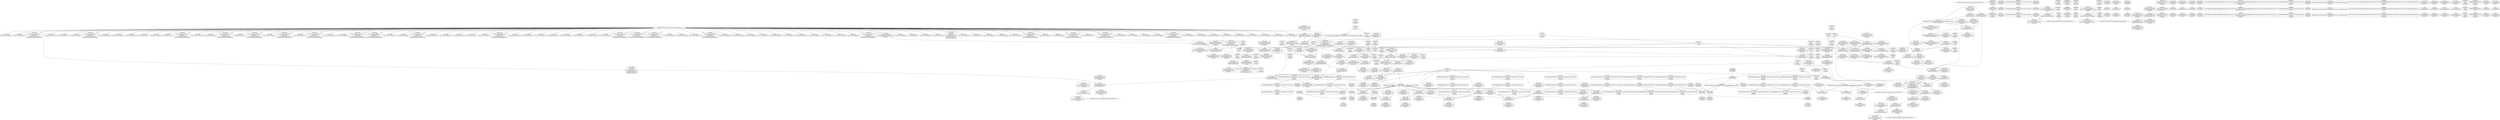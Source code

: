digraph {
	CE0x55508a0 [shape=record,shape=Mrecord,label="{CE0x55508a0|avc_has_perm:tsid|Function::avc_has_perm&Arg::tsid::}"]
	CE0x5578ab0 [shape=record,shape=Mrecord,label="{CE0x5578ab0|GLOBAL:get_current|*Constant*|*SummSource*}"]
	CE0x556ed30 [shape=record,shape=Mrecord,label="{CE0x556ed30|current_sid:entry|*SummSource*}"]
	CE0x5553c50 [shape=record,shape=Mrecord,label="{CE0x5553c50|80:_i32,_112:_i8*,_:_CRE_42,43_}"]
	CE0x555c4f0 [shape=record,shape=Mrecord,label="{CE0x555c4f0|current_sid:call|security/selinux/hooks.c,218|*SummSink*}"]
	CE0x559d6c0 [shape=record,shape=Mrecord,label="{CE0x559d6c0|current_sid:tmp20|security/selinux/hooks.c,218}"]
	CE0x555d560 [shape=record,shape=Mrecord,label="{CE0x555d560|80:_i32,_112:_i8*,_:_CRE_76,80_|*MultipleSource*|security/selinux/hooks.c,5327|Function::selinux_shm_associate&Arg::shp::}"]
	CE0x557f720 [shape=record,shape=Mrecord,label="{CE0x557f720|current_sid:tmp24|security/selinux/hooks.c,220|*SummSink*}"]
	CE0x556aba0 [shape=record,shape=Mrecord,label="{CE0x556aba0|80:_i32,_112:_i8*,_:_CRE_3,4_}"]
	CE0x5567370 [shape=record,shape=Mrecord,label="{CE0x5567370|selinux_shm_associate:tmp2|*SummSource*}"]
	CE0x55663b0 [shape=record,shape=Mrecord,label="{CE0x55663b0|current_sid:tmp10|security/selinux/hooks.c,218|*SummSink*}"]
	CE0x55e0c50 [shape=record,shape=Mrecord,label="{CE0x55e0c50|i64_1|*Constant*}"]
	CE0x555b6f0 [shape=record,shape=Mrecord,label="{CE0x555b6f0|80:_i32,_112:_i8*,_:_CRE_144,152_|*MultipleSource*|security/selinux/hooks.c,5327|Function::selinux_shm_associate&Arg::shp::}"]
	CE0x5570340 [shape=record,shape=Mrecord,label="{CE0x5570340|80:_i32,_112:_i8*,_:_CRE_22,23_}"]
	CE0x555b8d0 [shape=record,shape=Mrecord,label="{CE0x555b8d0|80:_i32,_112:_i8*,_:_CRE_152,160_|*MultipleSource*|security/selinux/hooks.c,5327|Function::selinux_shm_associate&Arg::shp::}"]
	CE0x55545e0 [shape=record,shape=Mrecord,label="{CE0x55545e0|current_sid:tmp2|*SummSource*}"]
	CE0x55d49a0 [shape=record,shape=Mrecord,label="{CE0x55d49a0|get_current:tmp4|./arch/x86/include/asm/current.h,14|*SummSource*}"]
	CE0x556b840 [shape=record,shape=Mrecord,label="{CE0x556b840|selinux_shm_associate:shm_perm|security/selinux/hooks.c,5327}"]
	CE0x557f590 [shape=record,shape=Mrecord,label="{CE0x557f590|current_sid:tmp24|security/selinux/hooks.c,220|*SummSource*}"]
	CE0x5592be0 [shape=record,shape=Mrecord,label="{CE0x5592be0|i8*_getelementptr_inbounds_(_45_x_i8_,_45_x_i8_*_.str12,_i32_0,_i32_0)|*Constant*|*SummSink*}"]
	CE0x55649d0 [shape=record,shape=Mrecord,label="{CE0x55649d0|selinux_shm_associate:tmp7|security/selinux/hooks.c,5332|*SummSource*}"]
	CE0x555fd50 [shape=record,shape=Mrecord,label="{CE0x555fd50|80:_i32,_112:_i8*,_:_CRE_34,35_}"]
	CE0x559de10 [shape=record,shape=Mrecord,label="{CE0x559de10|current_sid:tmp21|security/selinux/hooks.c,218|*SummSource*}"]
	CE0x55579b0 [shape=record,shape=Mrecord,label="{CE0x55579b0|current_sid:tmp3|*SummSource*}"]
	CE0x555c450 [shape=record,shape=Mrecord,label="{CE0x555c450|i32_0|*Constant*}"]
	CE0x5551210 [shape=record,shape=Mrecord,label="{CE0x5551210|current_sid:if.then|*SummSource*}"]
	CE0x55749a0 [shape=record,shape=Mrecord,label="{CE0x55749a0|current_sid:tmp4|security/selinux/hooks.c,218}"]
	CE0x556c9f0 [shape=record,shape=Mrecord,label="{CE0x556c9f0|i16_28|*Constant*|*SummSource*}"]
	CE0x55a0a60 [shape=record,shape=Mrecord,label="{CE0x55a0a60|i64*_getelementptr_inbounds_(_11_x_i64_,_11_x_i64_*___llvm_gcov_ctr125,_i64_0,_i64_6)|*Constant*}"]
	CE0x556eb70 [shape=record,shape=Mrecord,label="{CE0x556eb70|GLOBAL:current_sid|*Constant*|*SummSink*}"]
	CE0x556f850 [shape=record,shape=Mrecord,label="{CE0x556f850|selinux_shm_associate:key|security/selinux/hooks.c,5330|*SummSource*}"]
	CE0x5598ae0 [shape=record,shape=Mrecord,label="{CE0x5598ae0|current_sid:tmp}"]
	CE0x555dc20 [shape=record,shape=Mrecord,label="{CE0x555dc20|_ret_%struct.task_struct*_%tmp4,_!dbg_!27714|./arch/x86/include/asm/current.h,14|*SummSink*}"]
	CE0x5563350 [shape=record,shape=Mrecord,label="{CE0x5563350|selinux_shm_associate:u|security/selinux/hooks.c,5330|*SummSink*}"]
	CE0x5574b70 [shape=record,shape=Mrecord,label="{CE0x5574b70|i64*_getelementptr_inbounds_(_2_x_i64_,_2_x_i64_*___llvm_gcov_ctr312,_i64_0,_i64_1)|*Constant*}"]
	CE0x5592390 [shape=record,shape=Mrecord,label="{CE0x5592390|i32_218|*Constant*|*SummSource*}"]
	CE0x5574900 [shape=record,shape=Mrecord,label="{CE0x5574900|i64_3|*Constant*|*SummSink*}"]
	CE0x556cc90 [shape=record,shape=Mrecord,label="{CE0x556cc90|i32_64|*Constant*}"]
	CE0x554f310 [shape=record,shape=Mrecord,label="{CE0x554f310|0:_i32,_4:_i32,_8:_i32,_12:_i32,_:_CMRE_4,8_|*MultipleSource*|security/selinux/hooks.c,218|security/selinux/hooks.c,218|security/selinux/hooks.c,220}"]
	CE0x555e3c0 [shape=record,shape=Mrecord,label="{CE0x555e3c0|80:_i32,_112:_i8*,_:_CRE_100,102_|*MultipleSource*|security/selinux/hooks.c,5327|Function::selinux_shm_associate&Arg::shp::}"]
	CE0x5552710 [shape=record,shape=Mrecord,label="{CE0x5552710|selinux_shm_associate:ad|security/selinux/hooks.c, 5324|*SummSource*}"]
	CE0x557d1f0 [shape=record,shape=Mrecord,label="{CE0x557d1f0|current_sid:tmp22|security/selinux/hooks.c,218|*SummSource*}"]
	CE0x55578c0 [shape=record,shape=Mrecord,label="{CE0x55578c0|i32_1|*Constant*}"]
	CE0x557d990 [shape=record,shape=Mrecord,label="{CE0x557d990|i32_1|*Constant*}"]
	CE0x555d710 [shape=record,shape=Mrecord,label="{CE0x555d710|get_current:entry}"]
	CE0x5567570 [shape=record,shape=Mrecord,label="{CE0x5567570|80:_i32,_112:_i8*,_:_CRE_51,52_}"]
	CE0x5559d40 [shape=record,shape=Mrecord,label="{CE0x5559d40|80:_i32,_112:_i8*,_:_CRE_39,40_}"]
	CE0x5561010 [shape=record,shape=Mrecord,label="{CE0x5561010|avc_has_perm:tclass|Function::avc_has_perm&Arg::tclass::|*SummSink*}"]
	CE0x555ed60 [shape=record,shape=Mrecord,label="{CE0x555ed60|current_sid:tmp5|security/selinux/hooks.c,218|*SummSink*}"]
	CE0x5561790 [shape=record,shape=Mrecord,label="{CE0x5561790|avc_has_perm:requested|Function::avc_has_perm&Arg::requested::|*SummSource*}"]
	CE0x555be70 [shape=record,shape=Mrecord,label="{CE0x555be70|80:_i32,_112:_i8*,_:_CRE_172,176_|*MultipleSource*|security/selinux/hooks.c,5327|Function::selinux_shm_associate&Arg::shp::}"]
	CE0x55612d0 [shape=record,shape=Mrecord,label="{CE0x55612d0|i32_64|*Constant*|*SummSource*}"]
	CE0x5553110 [shape=record,shape=Mrecord,label="{CE0x5553110|selinux_shm_associate:tmp2}"]
	CE0x5562440 [shape=record,shape=Mrecord,label="{CE0x5562440|current_sid:tmp16|security/selinux/hooks.c,218|*SummSource*}"]
	CE0x556f740 [shape=record,shape=Mrecord,label="{CE0x556f740|selinux_shm_associate:tmp6|security/selinux/hooks.c,5330|*SummSource*}"]
	CE0x5592eb0 [shape=record,shape=Mrecord,label="{CE0x5592eb0|i64*_getelementptr_inbounds_(_11_x_i64_,_11_x_i64_*___llvm_gcov_ctr125,_i64_0,_i64_9)|*Constant*}"]
	CE0x55d24c0 [shape=record,shape=Mrecord,label="{CE0x55d24c0|i64*_getelementptr_inbounds_(_2_x_i64_,_2_x_i64_*___llvm_gcov_ctr98,_i64_0,_i64_0)|*Constant*}"]
	CE0x559ac80 [shape=record,shape=Mrecord,label="{CE0x559ac80|i64_5|*Constant*}"]
	CE0x557d0c0 [shape=record,shape=Mrecord,label="{CE0x557d0c0|current_sid:tmp22|security/selinux/hooks.c,218}"]
	CE0x5557ba0 [shape=record,shape=Mrecord,label="{CE0x5557ba0|_call_void_mcount()_#3}"]
	CE0x5562ad0 [shape=record,shape=Mrecord,label="{CE0x5562ad0|i8_1|*Constant*|*SummSink*}"]
	CE0x55602a0 [shape=record,shape=Mrecord,label="{CE0x55602a0|i64_5|*Constant*|*SummSink*}"]
	CE0x55507e0 [shape=record,shape=Mrecord,label="{CE0x55507e0|avc_has_perm:ssid|Function::avc_has_perm&Arg::ssid::|*SummSink*}"]
	CE0x555a250 [shape=record,shape=Mrecord,label="{CE0x555a250|selinux_shm_associate:call|security/selinux/hooks.c,5325}"]
	CE0x554f8e0 [shape=record,shape=Mrecord,label="{CE0x554f8e0|0:_i8,_8:_i32,_24:_%struct.selinux_audit_data*,_:_SCMRE_0,1_|*MultipleSource*|security/selinux/hooks.c, 5324|security/selinux/hooks.c,5329}"]
	CE0x555bc90 [shape=record,shape=Mrecord,label="{CE0x555bc90|80:_i32,_112:_i8*,_:_CRE_168,172_|*MultipleSource*|security/selinux/hooks.c,5327|Function::selinux_shm_associate&Arg::shp::}"]
	CE0x55b3000 [shape=record,shape=Mrecord,label="{CE0x55b3000|get_current:tmp2|*SummSink*}"]
	CE0x5549580 [shape=record,shape=Mrecord,label="{CE0x5549580|current_sid:tobool|security/selinux/hooks.c,218}"]
	CE0x55d4da0 [shape=record,shape=Mrecord,label="{CE0x55d4da0|COLLAPSED:_GCMRE___llvm_gcov_ctr98_internal_global_2_x_i64_zeroinitializer:_elem_0:default:}"]
	CE0x555f580 [shape=record,shape=Mrecord,label="{CE0x555f580|80:_i32,_112:_i8*,_:_CRE_10,11_}"]
	CE0x556b610 [shape=record,shape=Mrecord,label="{CE0x556b610|i32_0|*Constant*|*SummSource*}"]
	CE0x556c6e0 [shape=record,shape=Mrecord,label="{CE0x556c6e0|avc_has_perm:tsid|Function::avc_has_perm&Arg::tsid::|*SummSink*}"]
	CE0x555d2e0 [shape=record,shape=Mrecord,label="{CE0x555d2e0|current_sid:if.end|*SummSink*}"]
	CE0x5557ab0 [shape=record,shape=Mrecord,label="{CE0x5557ab0|current_sid:tmp3|*SummSink*}"]
	CE0x556d590 [shape=record,shape=Mrecord,label="{CE0x556d590|i32_1|*Constant*|*SummSource*}"]
	CE0x554eee0 [shape=record,shape=Mrecord,label="{CE0x554eee0|current_sid:sid|security/selinux/hooks.c,220|*SummSink*}"]
	CE0x55be540 [shape=record,shape=Mrecord,label="{CE0x55be540|i64*_getelementptr_inbounds_(_2_x_i64_,_2_x_i64_*___llvm_gcov_ctr98,_i64_0,_i64_0)|*Constant*|*SummSink*}"]
	CE0x555ecf0 [shape=record,shape=Mrecord,label="{CE0x555ecf0|current_sid:tmp5|security/selinux/hooks.c,218|*SummSource*}"]
	CE0x55646e0 [shape=record,shape=Mrecord,label="{CE0x55646e0|selinux_shm_associate:call3|security/selinux/hooks.c,5332}"]
	CE0x5554650 [shape=record,shape=Mrecord,label="{CE0x5554650|current_sid:tmp2|*SummSink*}"]
	CE0x55d2300 [shape=record,shape=Mrecord,label="{CE0x55d2300|get_current:tmp4|./arch/x86/include/asm/current.h,14}"]
	CE0x692c500 [shape=record,shape=Mrecord,label="{CE0x692c500|selinux_shm_associate:shm_perm|security/selinux/hooks.c,5327|*SummSource*}"]
	CE0x554c6b0 [shape=record,shape=Mrecord,label="{CE0x554c6b0|current_sid:tmp1}"]
	CE0x55666b0 [shape=record,shape=Mrecord,label="{CE0x55666b0|current_sid:tmp11|security/selinux/hooks.c,218|*SummSource*}"]
	CE0x559d9e0 [shape=record,shape=Mrecord,label="{CE0x559d9e0|current_sid:tmp20|security/selinux/hooks.c,218|*SummSink*}"]
	CE0x557d460 [shape=record,shape=Mrecord,label="{CE0x557d460|current_sid:tmp22|security/selinux/hooks.c,218|*SummSink*}"]
	CE0x556d0d0 [shape=record,shape=Mrecord,label="{CE0x556d0d0|80:_i32,_112:_i8*,_:_CRE_68,69_}"]
	"CONST[source:1(input),value:2(dynamic)][purpose:{object}][SrcIdx:1]"
	CE0x55a0f70 [shape=record,shape=Mrecord,label="{CE0x55a0f70|i64*_getelementptr_inbounds_(_11_x_i64_,_11_x_i64_*___llvm_gcov_ctr125,_i64_0,_i64_6)|*Constant*|*SummSink*}"]
	CE0x555eb00 [shape=record,shape=Mrecord,label="{CE0x555eb00|80:_i32,_112:_i8*,_:_CRE_128,136_|*MultipleSource*|security/selinux/hooks.c,5327|Function::selinux_shm_associate&Arg::shp::}"]
	CE0x559edc0 [shape=record,shape=Mrecord,label="{CE0x559edc0|i64*_getelementptr_inbounds_(_2_x_i64_,_2_x_i64_*___llvm_gcov_ctr98,_i64_0,_i64_1)|*Constant*}"]
	CE0x5558e70 [shape=record,shape=Mrecord,label="{CE0x5558e70|selinux_shm_associate:ad|security/selinux/hooks.c, 5324|*SummSink*}"]
	CE0x5563d50 [shape=record,shape=Mrecord,label="{CE0x5563d50|selinux_shm_associate:sid2|security/selinux/hooks.c,5332|*SummSource*}"]
	CE0x55676a0 [shape=record,shape=Mrecord,label="{CE0x55676a0|80:_i32,_112:_i8*,_:_CRE_52,53_}"]
	CE0x556b480 [shape=record,shape=Mrecord,label="{CE0x556b480|80:_i32,_112:_i8*,_:_CRE_19,20_}"]
	CE0x555fc60 [shape=record,shape=Mrecord,label="{CE0x555fc60|80:_i32,_112:_i8*,_:_CRE_33,34_}"]
	CE0x5554860 [shape=record,shape=Mrecord,label="{CE0x5554860|current_sid:tmp3}"]
	CE0x5570160 [shape=record,shape=Mrecord,label="{CE0x5570160|80:_i32,_112:_i8*,_:_CRE_20,21_}"]
	CE0x557b970 [shape=record,shape=Mrecord,label="{CE0x557b970|current_sid:tmp18|security/selinux/hooks.c,218|*SummSource*}"]
	CE0x559d530 [shape=record,shape=Mrecord,label="{CE0x559d530|i64*_getelementptr_inbounds_(_11_x_i64_,_11_x_i64_*___llvm_gcov_ctr125,_i64_0,_i64_10)|*Constant*|*SummSource*}"]
	CE0x5590880 [shape=record,shape=Mrecord,label="{CE0x5590880|i64*_getelementptr_inbounds_(_11_x_i64_,_11_x_i64_*___llvm_gcov_ctr125,_i64_0,_i64_1)|*Constant*|*SummSource*}"]
	CE0x559a000 [shape=record,shape=Mrecord,label="{CE0x559a000|current_sid:cred|security/selinux/hooks.c,218}"]
	CE0x5561520 [shape=record,shape=Mrecord,label="{CE0x5561520|avc_has_perm:requested|Function::avc_has_perm&Arg::requested::|*SummSink*}"]
	CE0x559eca0 [shape=record,shape=Mrecord,label="{CE0x559eca0|get_current:tmp2}"]
	CE0x556a5d0 [shape=record,shape=Mrecord,label="{CE0x556a5d0|current_sid:tmp|*SummSink*}"]
	CE0x5572e90 [shape=record,shape=Mrecord,label="{CE0x5572e90|selinux_shm_associate:tmp5|security/selinux/hooks.c,5327|*SummSink*}"]
	CE0x6b0ce40 [shape=record,shape=Mrecord,label="{CE0x6b0ce40|80:_i32,_112:_i8*,_:_CRE_31,32_}"]
	CE0x554dba0 [shape=record,shape=Mrecord,label="{CE0x554dba0|current_sid:do.end|*SummSource*}"]
	CE0x555e950 [shape=record,shape=Mrecord,label="{CE0x555e950|80:_i32,_112:_i8*,_:_CRE_120,128_|*MultipleSource*|security/selinux/hooks.c,5327|Function::selinux_shm_associate&Arg::shp::}"]
	CE0x5554570 [shape=record,shape=Mrecord,label="{CE0x5554570|current_sid:tmp2}"]
	CE0x5595c00 [shape=record,shape=Mrecord,label="{CE0x5595c00|current_sid:call4|security/selinux/hooks.c,218}"]
	CE0x5591110 [shape=record,shape=Mrecord,label="{CE0x5591110|current_sid:land.lhs.true2}"]
	CE0x5566c50 [shape=record,shape=Mrecord,label="{CE0x5566c50|current_sid:tmp12|security/selinux/hooks.c,218|*SummSink*}"]
	CE0x556cfa0 [shape=record,shape=Mrecord,label="{CE0x556cfa0|80:_i32,_112:_i8*,_:_CRE_67,68_}"]
	CE0x5554cf0 [shape=record,shape=Mrecord,label="{CE0x5554cf0|i64*_getelementptr_inbounds_(_2_x_i64_,_2_x_i64_*___llvm_gcov_ctr312,_i64_0,_i64_0)|*Constant*}"]
	CE0x55a0560 [shape=record,shape=Mrecord,label="{CE0x55a0560|current_sid:do.body}"]
	CE0x5543510 [shape=record,shape=Mrecord,label="{CE0x5543510|avc_has_perm:ssid|Function::avc_has_perm&Arg::ssid::}"]
	CE0x55a1470 [shape=record,shape=Mrecord,label="{CE0x55a1470|current_sid:tmp13|security/selinux/hooks.c,218|*SummSink*}"]
	CE0x554f5a0 [shape=record,shape=Mrecord,label="{CE0x554f5a0|get_current:bb}"]
	CE0x5573640 [shape=record,shape=Mrecord,label="{CE0x5573640|selinux_shm_associate:shm_perm1|security/selinux/hooks.c,5330|*SummSink*}"]
	CE0x559e710 [shape=record,shape=Mrecord,label="{CE0x559e710|current_sid:security|security/selinux/hooks.c,218}"]
	CE0x555db80 [shape=record,shape=Mrecord,label="{CE0x555db80|_ret_%struct.task_struct*_%tmp4,_!dbg_!27714|./arch/x86/include/asm/current.h,14}"]
	CE0x5591280 [shape=record,shape=Mrecord,label="{CE0x5591280|current_sid:land.lhs.true2|*SummSource*}"]
	CE0x55604f0 [shape=record,shape=Mrecord,label="{CE0x55604f0|i64_4|*Constant*|*SummSource*}"]
	CE0x5553f30 [shape=record,shape=Mrecord,label="{CE0x5553f30|80:_i32,_112:_i8*,_:_CRE_45,46_}"]
	CE0x557b110 [shape=record,shape=Mrecord,label="{CE0x557b110|current_sid:tmp17|security/selinux/hooks.c,218}"]
	CE0x5597380 [shape=record,shape=Mrecord,label="{CE0x5597380|_call_void_lockdep_rcu_suspicious(i8*_getelementptr_inbounds_(_25_x_i8_,_25_x_i8_*_.str3,_i32_0,_i32_0),_i32_218,_i8*_getelementptr_inbounds_(_45_x_i8_,_45_x_i8_*_.str12,_i32_0,_i32_0))_#10,_!dbg_!27727|security/selinux/hooks.c,218|*SummSink*}"]
	CE0x5591a40 [shape=record,shape=Mrecord,label="{CE0x5591a40|current_sid:call|security/selinux/hooks.c,218}"]
	CE0x5597df0 [shape=record,shape=Mrecord,label="{CE0x5597df0|i8*_getelementptr_inbounds_(_25_x_i8_,_25_x_i8_*_.str3,_i32_0,_i32_0)|*Constant*|*SummSource*}"]
	CE0x55674d0 [shape=record,shape=Mrecord,label="{CE0x55674d0|selinux_shm_associate:tmp3}"]
	"CONST[source:0(mediator),value:2(dynamic)][purpose:{subject}][SnkIdx:0]"
	CE0x556c1f0 [shape=record,shape=Mrecord,label="{CE0x556c1f0|selinux_shm_associate:security|security/selinux/hooks.c,5327|*SummSource*}"]
	CE0x556c080 [shape=record,shape=Mrecord,label="{CE0x556c080|i32_10|*Constant*|*SummSink*}"]
	CE0x556c5d0 [shape=record,shape=Mrecord,label="{CE0x556c5d0|avc_has_perm:tsid|Function::avc_has_perm&Arg::tsid::|*SummSource*}"]
	CE0x559df40 [shape=record,shape=Mrecord,label="{CE0x559df40|i32_22|*Constant*}"]
	CE0x55d23a0 [shape=record,shape=Mrecord,label="{CE0x55d23a0|get_current:tmp4|./arch/x86/include/asm/current.h,14|*SummSink*}"]
	CE0x5593590 [shape=record,shape=Mrecord,label="{CE0x5593590|i64_0|*Constant*|*SummSource*}"]
	CE0x5565cb0 [shape=record,shape=Mrecord,label="{CE0x5565cb0|current_sid:bb|*SummSink*}"]
	CE0x554cea0 [shape=record,shape=Mrecord,label="{CE0x554cea0|i64*_getelementptr_inbounds_(_2_x_i64_,_2_x_i64_*___llvm_gcov_ctr312,_i64_0,_i64_0)|*Constant*|*SummSink*}"]
	CE0x555f6f0 [shape=record,shape=Mrecord,label="{CE0x555f6f0|current_sid:tmp7|security/selinux/hooks.c,218}"]
	CE0x55a0650 [shape=record,shape=Mrecord,label="{CE0x55a0650|GLOBAL:current_task|Global_var:current_task|*SummSink*}"]
	CE0x5572dd0 [shape=record,shape=Mrecord,label="{CE0x5572dd0|selinux_shm_associate:tmp5|security/selinux/hooks.c,5327|*SummSource*}"]
	CE0x5552ad0 [shape=record,shape=Mrecord,label="{CE0x5552ad0|80:_i32,_112:_i8*,_:_CRE_27,28_}"]
	CE0x556faf0 [shape=record,shape=Mrecord,label="{CE0x556faf0|i32_3|*Constant*|*SummSource*}"]
	CE0x55921f0 [shape=record,shape=Mrecord,label="{CE0x55921f0|i32_218|*Constant*}"]
	CE0x5569cd0 [shape=record,shape=Mrecord,label="{CE0x5569cd0|current_sid:tmp1|*SummSink*}"]
	CE0x555f9e0 [shape=record,shape=Mrecord,label="{CE0x555f9e0|current_sid:tmp7|security/selinux/hooks.c,218|*SummSink*}"]
	CE0x5554fa0 [shape=record,shape=Mrecord,label="{CE0x5554fa0|80:_i32,_112:_i8*,_:_CRE_13,14_}"]
	CE0x5560480 [shape=record,shape=Mrecord,label="{CE0x5560480|i64_4|*Constant*}"]
	CE0x556fa80 [shape=record,shape=Mrecord,label="{CE0x556fa80|i32_3|*Constant*}"]
	CE0x6c06c90 [shape=record,shape=Mrecord,label="{CE0x6c06c90|selinux_shm_associate:shm_perm|security/selinux/hooks.c,5327|*SummSink*}"]
	CE0x55601c0 [shape=record,shape=Mrecord,label="{CE0x55601c0|i64_5|*Constant*|*SummSource*}"]
	CE0x5566960 [shape=record,shape=Mrecord,label="{CE0x5566960|current_sid:tmp12|security/selinux/hooks.c,218}"]
	CE0x5593080 [shape=record,shape=Mrecord,label="{CE0x5593080|i64*_getelementptr_inbounds_(_11_x_i64_,_11_x_i64_*___llvm_gcov_ctr125,_i64_0,_i64_9)|*Constant*|*SummSource*}"]
	CE0x555a790 [shape=record,shape=Mrecord,label="{CE0x555a790|get_current:tmp1}"]
	CE0x559e030 [shape=record,shape=Mrecord,label="{CE0x559e030|current_sid:tmp21|security/selinux/hooks.c,218|*SummSink*}"]
	CE0x554c180 [shape=record,shape=Mrecord,label="{CE0x554c180|selinux_shm_associate:tmp1}"]
	CE0x5592b70 [shape=record,shape=Mrecord,label="{CE0x5592b70|i8*_getelementptr_inbounds_(_45_x_i8_,_45_x_i8_*_.str12,_i32_0,_i32_0)|*Constant*|*SummSource*}"]
	CE0x556e490 [shape=record,shape=Mrecord,label="{CE0x556e490|i64*_getelementptr_inbounds_(_2_x_i64_,_2_x_i64_*___llvm_gcov_ctr312,_i64_0,_i64_0)|*Constant*|*SummSource*}"]
	CE0x5567900 [shape=record,shape=Mrecord,label="{CE0x5567900|80:_i32,_112:_i8*,_:_CRE_54,55_}"]
	CE0x55732b0 [shape=record,shape=Mrecord,label="{CE0x55732b0|selinux_shm_associate:type|security/selinux/hooks.c,5329}"]
	CE0x559a240 [shape=record,shape=Mrecord,label="{CE0x559a240|current_sid:cred|security/selinux/hooks.c,218|*SummSink*}"]
	CE0x5560ab0 [shape=record,shape=Mrecord,label="{CE0x5560ab0|selinux_shm_associate:call|security/selinux/hooks.c,5325|*SummSource*}"]
	CE0x557ceb0 [shape=record,shape=Mrecord,label="{CE0x557ceb0|i64*_getelementptr_inbounds_(_2_x_i64_,_2_x_i64_*___llvm_gcov_ctr98,_i64_0,_i64_1)|*Constant*|*SummSink*}"]
	CE0x557c980 [shape=record,shape=Mrecord,label="{CE0x557c980|i64_0|*Constant*|*SummSink*}"]
	CE0x557dd30 [shape=record,shape=Mrecord,label="{CE0x557dd30|current_sid:sid|security/selinux/hooks.c,220}"]
	CE0x5560ba0 [shape=record,shape=Mrecord,label="{CE0x5560ba0|GLOBAL:current_sid|*Constant*}"]
	CE0x5563750 [shape=record,shape=Mrecord,label="{CE0x5563750|selinux_shm_associate:ipc_id|security/selinux/hooks.c,5330|*SummSource*}"]
	CE0x55d4b60 [shape=record,shape=Mrecord,label="{CE0x55d4b60|%struct.task_struct*_(%struct.task_struct**)*_asm_movq_%gs:$_1:P_,$0_,_r,im,_dirflag_,_fpsr_,_flags_|*SummSource*}"]
	CE0x556b1b0 [shape=record,shape=Mrecord,label="{CE0x556b1b0|80:_i32,_112:_i8*,_:_CRE_16,17_}"]
	CE0x5557610 [shape=record,shape=Mrecord,label="{CE0x5557610|80:_i32,_112:_i8*,_:_CRE_65,66_}"]
	CE0x55786e0 [shape=record,shape=Mrecord,label="{CE0x55786e0|current_sid:call4|security/selinux/hooks.c,218|*SummSink*}"]
	CE0x5552850 [shape=record,shape=Mrecord,label="{CE0x5552850|80:_i32,_112:_i8*,_:_CRE_24,25_}"]
	CE0x555e220 [shape=record,shape=Mrecord,label="{CE0x555e220|80:_i32,_112:_i8*,_:_CRE_96,100_|*MultipleSource*|security/selinux/hooks.c,5327|Function::selinux_shm_associate&Arg::shp::}"]
	CE0x555a800 [shape=record,shape=Mrecord,label="{CE0x555a800|get_current:tmp1|*SummSource*}"]
	CE0x5562950 [shape=record,shape=Mrecord,label="{CE0x5562950|i8_1|*Constant*|*SummSource*}"]
	CE0x556bc90 [shape=record,shape=Mrecord,label="{CE0x556bc90|80:_i32,_112:_i8*,_:_CRE_200,208_|*MultipleSource*|security/selinux/hooks.c,5327|Function::selinux_shm_associate&Arg::shp::}"]
	CE0x556f550 [shape=record,shape=Mrecord,label="{CE0x556f550|selinux_shm_associate:u|security/selinux/hooks.c,5330}"]
	CE0x5570050 [shape=record,shape=Mrecord,label="{CE0x5570050|i32_(i32,_i32,_i16,_i32,_%struct.common_audit_data*)*_bitcast_(i32_(i32,_i32,_i16,_i32,_%struct.common_audit_data.495*)*_avc_has_perm_to_i32_(i32,_i32,_i16,_i32,_%struct.common_audit_data*)*)|*Constant*|*SummSink*}"]
	CE0x555c230 [shape=record,shape=Mrecord,label="{CE0x555c230|80:_i32,_112:_i8*,_:_CRE_184,192_|*MultipleSource*|security/selinux/hooks.c,5327|Function::selinux_shm_associate&Arg::shp::}"]
	CE0x557d680 [shape=record,shape=Mrecord,label="{CE0x557d680|current_sid:tmp23|security/selinux/hooks.c,218|*SummSource*}"]
	CE0x5562780 [shape=record,shape=Mrecord,label="{CE0x5562780|i8_1|*Constant*}"]
	CE0x5554060 [shape=record,shape=Mrecord,label="{CE0x5554060|80:_i32,_112:_i8*,_:_CRE_46,47_}"]
	CE0x5543080 [shape=record,shape=Mrecord,label="{CE0x5543080|selinux_shm_associate:call3|security/selinux/hooks.c,5332|*SummSink*}"]
	CE0x557d800 [shape=record,shape=Mrecord,label="{CE0x557d800|current_sid:tmp23|security/selinux/hooks.c,218|*SummSink*}"]
	CE0x55913c0 [shape=record,shape=Mrecord,label="{CE0x55913c0|i64*_getelementptr_inbounds_(_11_x_i64_,_11_x_i64_*___llvm_gcov_ctr125,_i64_0,_i64_0)|*Constant*}"]
	"CONST[source:2(external),value:2(dynamic)][purpose:{subject}][SrcIdx:2]"
	CE0x5578810 [shape=record,shape=Mrecord,label="{CE0x5578810|GLOBAL:get_current|*Constant*}"]
	CE0x556c850 [shape=record,shape=Mrecord,label="{CE0x556c850|i16_28|*Constant*}"]
	CE0x555d3d0 [shape=record,shape=Mrecord,label="{CE0x555d3d0|current_sid:land.lhs.true}"]
	CE0x5559e30 [shape=record,shape=Mrecord,label="{CE0x5559e30|80:_i32,_112:_i8*,_:_CRE_40,41_}"]
	CE0x5555060 [shape=record,shape=Mrecord,label="{CE0x5555060|80:_i32,_112:_i8*,_:_CRE_14,15_}"]
	CE0x55659e0 [shape=record,shape=Mrecord,label="{CE0x55659e0|current_sid:land.lhs.true|*SummSink*}"]
	CE0x55605c0 [shape=record,shape=Mrecord,label="{CE0x55605c0|i64_4|*Constant*|*SummSink*}"]
	CE0x555bab0 [shape=record,shape=Mrecord,label="{CE0x555bab0|80:_i32,_112:_i8*,_:_CRE_160,168_|*MultipleSource*|security/selinux/hooks.c,5327|Function::selinux_shm_associate&Arg::shp::}"]
	CE0x557f070 [shape=record,shape=Mrecord,label="{CE0x557f070|get_current:tmp}"]
	CE0x559fb80 [shape=record,shape=Mrecord,label="{CE0x559fb80|current_sid:tmp8|security/selinux/hooks.c,218|*SummSource*}"]
	CE0x5559c50 [shape=record,shape=Mrecord,label="{CE0x5559c50|80:_i32,_112:_i8*,_:_CRE_38,39_}"]
	CE0x554da40 [shape=record,shape=Mrecord,label="{CE0x554da40|current_sid:do.end}"]
	CE0x5560660 [shape=record,shape=Mrecord,label="{CE0x5560660|current_sid:tmp9|security/selinux/hooks.c,218}"]
	CE0x554c640 [shape=record,shape=Mrecord,label="{CE0x554c640|i64_1|*Constant*}"]
	CE0x556e1a0 [shape=record,shape=Mrecord,label="{CE0x556e1a0|80:_i32,_112:_i8*,_:_CRE_49,50_}"]
	CE0x559e3b0 [shape=record,shape=Mrecord,label="{CE0x559e3b0|i32_22|*Constant*|*SummSink*}"]
	CE0x5593b80 [shape=record,shape=Mrecord,label="{CE0x5593b80|current_sid:call|security/selinux/hooks.c,218|*SummSource*}"]
	CE0x559d5e0 [shape=record,shape=Mrecord,label="{CE0x559d5e0|i64*_getelementptr_inbounds_(_11_x_i64_,_11_x_i64_*___llvm_gcov_ctr125,_i64_0,_i64_10)|*Constant*|*SummSink*}"]
	CE0x5569580 [shape=record,shape=Mrecord,label="{CE0x5569580|80:_i32,_112:_i8*,_:_CRE_61,62_}"]
	CE0x5599e00 [shape=record,shape=Mrecord,label="{CE0x5599e00|i32_78|*Constant*}"]
	CE0x556d600 [shape=record,shape=Mrecord,label="{CE0x556d600|i32_1|*Constant*|*SummSink*}"]
	CE0x555d940 [shape=record,shape=Mrecord,label="{CE0x555d940|_ret_%struct.task_struct*_%tmp4,_!dbg_!27714|./arch/x86/include/asm/current.h,14|*SummSource*}"]
	CE0x55526a0 [shape=record,shape=Mrecord,label="{CE0x55526a0|selinux_shm_associate:ad|security/selinux/hooks.c, 5324}"]
	CE0x4e45150 [shape=record,shape=Mrecord,label="{CE0x4e45150|80:_i32,_112:_i8*,_:_CRE_5,6_}"]
	CE0x5566230 [shape=record,shape=Mrecord,label="{CE0x5566230|current_sid:tmp10|security/selinux/hooks.c,218|*SummSource*}"]
	CE0x557b7d0 [shape=record,shape=Mrecord,label="{CE0x557b7d0|current_sid:tmp18|security/selinux/hooks.c,218}"]
	CE0x5557740 [shape=record,shape=Mrecord,label="{CE0x5557740|80:_i32,_112:_i8*,_:_CRE_66,67_}"]
	CE0x559e780 [shape=record,shape=Mrecord,label="{CE0x559e780|current_sid:security|security/selinux/hooks.c,218|*SummSource*}"]
	CE0x7293060 [shape=record,shape=Mrecord,label="{CE0x7293060|selinux_shm_associate:tmp3|*SummSource*}"]
	CE0x55698d0 [shape=record,shape=Mrecord,label="{CE0x55698d0|80:_i32,_112:_i8*,_:_CRE_11,12_}"]
	CE0x556b040 [shape=record,shape=Mrecord,label="{CE0x556b040|current_sid:tmp15|security/selinux/hooks.c,218}"]
	CE0x555a370 [shape=record,shape=Mrecord,label="{CE0x555a370|get_current:tmp1|*SummSink*}"]
	CE0x5574760 [shape=record,shape=Mrecord,label="{CE0x5574760|i64_0|*Constant*}"]
	CE0x5570250 [shape=record,shape=Mrecord,label="{CE0x5570250|80:_i32,_112:_i8*,_:_CRE_21,22_}"]
	CE0x555a8a0 [shape=record,shape=Mrecord,label="{CE0x555a8a0|COLLAPSED:_GCMRE___llvm_gcov_ctr312_internal_global_2_x_i64_zeroinitializer:_elem_0:default:}"]
	CE0x555f000 [shape=record,shape=Mrecord,label="{CE0x555f000|current_sid:tmp6|security/selinux/hooks.c,218|*SummSource*}"]
	CE0x554d7c0 [shape=record,shape=Mrecord,label="{CE0x554d7c0|_ret_i32_%call3,_!dbg_!27729|security/selinux/hooks.c,5332|*SummSink*}"]
	CE0x5592520 [shape=record,shape=Mrecord,label="{CE0x5592520|i32_218|*Constant*|*SummSink*}"]
	CE0x556d460 [shape=record,shape=Mrecord,label="{CE0x556d460|80:_i32,_112:_i8*,_:_CRE_71,72_}"]
	CE0x559e1a0 [shape=record,shape=Mrecord,label="{CE0x559e1a0|i32_22|*Constant*|*SummSource*}"]
	CE0x556f150 [shape=record,shape=Mrecord,label="{CE0x556f150|selinux_shm_associate:key|security/selinux/hooks.c,5330|*SummSink*}"]
	CE0x5571740 [shape=record,shape=Mrecord,label="{CE0x5571740|current_sid:tobool|security/selinux/hooks.c,218|*SummSource*}"]
	CE0x5596240 [shape=record,shape=Mrecord,label="{CE0x5596240|current_sid:tmp14|security/selinux/hooks.c,218|*SummSink*}"]
	CE0x556c260 [shape=record,shape=Mrecord,label="{CE0x556c260|selinux_shm_associate:security|security/selinux/hooks.c,5327}"]
	CE0x55677d0 [shape=record,shape=Mrecord,label="{CE0x55677d0|80:_i32,_112:_i8*,_:_CRE_53,54_}"]
	CE0x555fb10 [shape=record,shape=Mrecord,label="{CE0x555fb10|GLOBAL:current_sid.__warned|Global_var:current_sid.__warned}"]
	CE0x559d840 [shape=record,shape=Mrecord,label="{CE0x559d840|current_sid:tmp20|security/selinux/hooks.c,218|*SummSource*}"]
	CE0x5552bc0 [shape=record,shape=Mrecord,label="{CE0x5552bc0|80:_i32,_112:_i8*,_:_CRE_28,29_}"]
	CE0x5553e00 [shape=record,shape=Mrecord,label="{CE0x5553e00|80:_i32,_112:_i8*,_:_CRE_44,45_}"]
	CE0x55740e0 [shape=record,shape=Mrecord,label="{CE0x55740e0|i8_4|*Constant*|*SummSource*}"]
	CE0x5560410 [shape=record,shape=Mrecord,label="{CE0x5560410|current_sid:tmp10|security/selinux/hooks.c,218}"]
	CE0x5564570 [shape=record,shape=Mrecord,label="{CE0x5564570|selinux_shm_associate:tmp7|security/selinux/hooks.c,5332}"]
	CE0x5558790 [shape=record,shape=Mrecord,label="{CE0x5558790|80:_i32,_112:_i8*,_:_CRE_72,73_|*MultipleSource*|security/selinux/hooks.c,5327|Function::selinux_shm_associate&Arg::shp::}"]
	CE0x559d650 [shape=record,shape=Mrecord,label="{CE0x559d650|current_sid:tmp19|security/selinux/hooks.c,218|*SummSink*}"]
	CE0x557f8d0 [shape=record,shape=Mrecord,label="{CE0x557f8d0|get_current:bb|*SummSource*}"]
	CE0x5555740 [shape=record,shape=Mrecord,label="{CE0x5555740|selinux_shm_associate:shp|Function::selinux_shm_associate&Arg::shp::}"]
	CE0x555ff30 [shape=record,shape=Mrecord,label="{CE0x555ff30|80:_i32,_112:_i8*,_:_CRE_36,37_}"]
	CE0x555a480 [shape=record,shape=Mrecord,label="{CE0x555a480|80:_i32,_112:_i8*,_:_CRE_6,7_}"]
	CE0x55b2f90 [shape=record,shape=Mrecord,label="{CE0x55b2f90|get_current:tmp2|*SummSource*}"]
	CE0x555fe40 [shape=record,shape=Mrecord,label="{CE0x555fe40|80:_i32,_112:_i8*,_:_CRE_35,36_}"]
	CE0x5555150 [shape=record,shape=Mrecord,label="{CE0x5555150|80:_i32,_112:_i8*,_:_CRE_15,16_}"]
	CE0x55643f0 [shape=record,shape=Mrecord,label="{CE0x55643f0|4:_i32,_:_CRE_0,2_|*MultipleSource*|security/selinux/hooks.c,5327|security/selinux/hooks.c,5332|security/selinux/hooks.c,5327}"]
	CE0x555e770 [shape=record,shape=Mrecord,label="{CE0x555e770|80:_i32,_112:_i8*,_:_CRE_112,120_|*MultipleSource*|security/selinux/hooks.c,5327|Function::selinux_shm_associate&Arg::shp::}"]
	CE0x5563f10 [shape=record,shape=Mrecord,label="{CE0x5563f10|selinux_shm_associate:sid2|security/selinux/hooks.c,5332|*SummSink*}"]
	CE0x55573b0 [shape=record,shape=Mrecord,label="{CE0x55573b0|80:_i32,_112:_i8*,_:_CRE_63,64_}"]
	CE0x5558660 [shape=record,shape=Mrecord,label="{CE0x5558660|i32_10|*Constant*}"]
	CE0x5598b50 [shape=record,shape=Mrecord,label="{CE0x5598b50|COLLAPSED:_GCMRE___llvm_gcov_ctr125_internal_global_11_x_i64_zeroinitializer:_elem_0:default:}"]
	CE0x55e0be0 [shape=record,shape=Mrecord,label="{CE0x55e0be0|get_current:tmp|*SummSink*}"]
	CE0x55699c0 [shape=record,shape=Mrecord,label="{CE0x55699c0|80:_i32,_112:_i8*,_:_CRE_12,13_}"]
	CE0x5550740 [shape=record,shape=Mrecord,label="{CE0x5550740|avc_has_perm:ssid|Function::avc_has_perm&Arg::ssid::|*SummSource*}"]
	CE0x6a5e370 [shape=record,shape=Mrecord,label="{CE0x6a5e370|selinux_shm_associate:tmp|*SummSink*}"]
	CE0x555a160 [shape=record,shape=Mrecord,label="{CE0x555a160|_call_void_mcount()_#3|*SummSink*}"]
	CE0x556be70 [shape=record,shape=Mrecord,label="{CE0x556be70|i32_10|*Constant*|*SummSource*}"]
	CE0x5561680 [shape=record,shape=Mrecord,label="{CE0x5561680|_ret_i32_%retval.0,_!dbg_!27728|security/selinux/avc.c,775}"]
	CE0x5596b10 [shape=record,shape=Mrecord,label="{CE0x5596b10|current_sid:tmp15|security/selinux/hooks.c,218|*SummSink*}"]
	CE0x554a780 [shape=record,shape=Mrecord,label="{CE0x554a780|selinux_shm_associate:bb}"]
	CE0x5567a30 [shape=record,shape=Mrecord,label="{CE0x5567a30|80:_i32,_112:_i8*,_:_CRE_55,56_}"]
	CE0x6b0cf30 [shape=record,shape=Mrecord,label="{CE0x6b0cf30|80:_i32,_112:_i8*,_:_CRE_32,33_}"]
	CE0x556f470 [shape=record,shape=Mrecord,label="{CE0x556f470|selinux_shm_associate:tmp6|security/selinux/hooks.c,5330|*SummSink*}"]
	CE0x5570430 [shape=record,shape=Mrecord,label="{CE0x5570430|80:_i32,_112:_i8*,_:_CRE_23,24_}"]
	CE0x55972a0 [shape=record,shape=Mrecord,label="{CE0x55972a0|_call_void_lockdep_rcu_suspicious(i8*_getelementptr_inbounds_(_25_x_i8_,_25_x_i8_*_.str3,_i32_0,_i32_0),_i32_218,_i8*_getelementptr_inbounds_(_45_x_i8_,_45_x_i8_*_.str12,_i32_0,_i32_0))_#10,_!dbg_!27727|security/selinux/hooks.c,218}"]
	CE0x555c8d0 [shape=record,shape=Mrecord,label="{CE0x555c8d0|i64_1|*Constant*|*SummSource*}"]
	CE0x5558c00 [shape=record,shape=Mrecord,label="{CE0x5558c00|80:_i32,_112:_i8*,_:_CRE_88,92_|*MultipleSource*|security/selinux/hooks.c,5327|Function::selinux_shm_associate&Arg::shp::}"]
	CE0x55504f0 [shape=record,shape=Mrecord,label="{CE0x55504f0|selinux_shm_associate:tmp4|security/selinux/hooks.c,5327|*SummSink*}"]
	CE0x5595f40 [shape=record,shape=Mrecord,label="{CE0x5595f40|current_sid:tmp14|security/selinux/hooks.c,218}"]
	CE0x5590dc0 [shape=record,shape=Mrecord,label="{CE0x5590dc0|GLOBAL:current_task|Global_var:current_task|*SummSource*}"]
	CE0x5559f20 [shape=record,shape=Mrecord,label="{CE0x5559f20|80:_i32,_112:_i8*,_:_CRE_41,42_}"]
	CE0x55691f0 [shape=record,shape=Mrecord,label="{CE0x55691f0|80:_i32,_112:_i8*,_:_CRE_58,59_}"]
	CE0x559fdf0 [shape=record,shape=Mrecord,label="{CE0x559fdf0|current_sid:tmp8|security/selinux/hooks.c,218|*SummSink*}"]
	CE0x55631e0 [shape=record,shape=Mrecord,label="{CE0x55631e0|selinux_shm_associate:u|security/selinux/hooks.c,5330|*SummSource*}"]
	CE0x5566830 [shape=record,shape=Mrecord,label="{CE0x5566830|current_sid:tmp11|security/selinux/hooks.c,218|*SummSink*}"]
	CE0x5599ee0 [shape=record,shape=Mrecord,label="{CE0x5599ee0|i32_78|*Constant*|*SummSource*}"]
	CE0x555e5d0 [shape=record,shape=Mrecord,label="{CE0x555e5d0|80:_i32,_112:_i8*,_:_CRE_104,112_|*MultipleSource*|security/selinux/hooks.c,5327|Function::selinux_shm_associate&Arg::shp::}"]
	CE0x556b2a0 [shape=record,shape=Mrecord,label="{CE0x556b2a0|80:_i32,_112:_i8*,_:_CRE_17,18_}"]
	CE0x556bab0 [shape=record,shape=Mrecord,label="{CE0x556bab0|80:_i32,_112:_i8*,_:_CRE_192,200_|*MultipleSource*|security/selinux/hooks.c,5327|Function::selinux_shm_associate&Arg::shp::}"]
	CE0x55637c0 [shape=record,shape=Mrecord,label="{CE0x55637c0|selinux_shm_associate:ipc_id|security/selinux/hooks.c,5330|*SummSink*}"]
	CE0x555ad10 [shape=record,shape=Mrecord,label="{CE0x555ad10|selinux_shm_associate:entry|*SummSink*}"]
	"CONST[source:0(mediator),value:0(static)][purpose:{operation}][SnkIdx:3]"
	CE0x559f9c0 [shape=record,shape=Mrecord,label="{CE0x559f9c0|0:_i8,_:_GCMR_current_sid.__warned_internal_global_i8_0,_section_.data.unlikely_,_align_1:_elem_0:default:}"]
	CE0x5599e70 [shape=record,shape=Mrecord,label="{CE0x5599e70|i32_78|*Constant*|*SummSink*}"]
	CE0x55529e0 [shape=record,shape=Mrecord,label="{CE0x55529e0|80:_i32,_112:_i8*,_:_CRE_26,27_}"]
	CE0x55b0610 [shape=record,shape=Mrecord,label="{CE0x55b0610|get_current:tmp3|*SummSink*}"]
	CE0x554dd10 [shape=record,shape=Mrecord,label="{CE0x554dd10|current_sid:do.end|*SummSink*}"]
	CE0x55437b0 [shape=record,shape=Mrecord,label="{CE0x55437b0|selinux_shm_associate:call3|security/selinux/hooks.c,5332|*SummSource*}"]
	CE0x55966c0 [shape=record,shape=Mrecord,label="{CE0x55966c0|i1_true|*Constant*|*SummSink*}"]
	CE0x5564b80 [shape=record,shape=Mrecord,label="{CE0x5564b80|selinux_shm_associate:tmp7|security/selinux/hooks.c,5332|*SummSink*}"]
	CE0x555d7c0 [shape=record,shape=Mrecord,label="{CE0x555d7c0|get_current:entry|*SummSource*}"]
	CE0x559e7f0 [shape=record,shape=Mrecord,label="{CE0x559e7f0|current_sid:security|security/selinux/hooks.c,218|*SummSink*}"]
	CE0x6c06d00 [shape=record,shape=Mrecord,label="{CE0x6c06d00|80:_i32,_112:_i8*,_:_CRE_0,1_}"]
	CE0x5560830 [shape=record,shape=Mrecord,label="{CE0x5560830|current_sid:tmp9|security/selinux/hooks.c,218|*SummSink*}"]
	CE0x55918c0 [shape=record,shape=Mrecord,label="{CE0x55918c0|_call_void_mcount()_#3|*SummSource*}"]
	CE0x5599aa0 [shape=record,shape=Mrecord,label="{CE0x5599aa0|current_sid:if.then}"]
	CE0x557d360 [shape=record,shape=Mrecord,label="{CE0x557d360|current_sid:tmp23|security/selinux/hooks.c,218}"]
	CE0x5592a70 [shape=record,shape=Mrecord,label="{CE0x5592a70|i8*_getelementptr_inbounds_(_45_x_i8_,_45_x_i8_*_.str12,_i32_0,_i32_0)|*Constant*}"]
	CE0x5569320 [shape=record,shape=Mrecord,label="{CE0x5569320|80:_i32,_112:_i8*,_:_CRE_59,60_}"]
	CE0x5568fc0 [shape=record,shape=Mrecord,label="{CE0x5568fc0|80:_i32,_112:_i8*,_:_CRE_56,57_}"]
	CE0x5578c30 [shape=record,shape=Mrecord,label="{CE0x5578c30|GLOBAL:get_current|*Constant*|*SummSink*}"]
	CE0x5568e30 [shape=record,shape=Mrecord,label="{CE0x5568e30|i64*_getelementptr_inbounds_(_2_x_i64_,_2_x_i64_*___llvm_gcov_ctr312,_i64_0,_i64_1)|*Constant*|*SummSink*}"]
	CE0x5571a80 [shape=record,shape=Mrecord,label="{CE0x5571a80|i64_2|*Constant*|*SummSink*}"]
	CE0x5596370 [shape=record,shape=Mrecord,label="{CE0x5596370|i1_true|*Constant*}"]
	CE0x5558980 [shape=record,shape=Mrecord,label="{CE0x5558980|80:_i32,_112:_i8*,_:_CRE_84,88_|*MultipleSource*|security/selinux/hooks.c,5327|Function::selinux_shm_associate&Arg::shp::}"]
	CE0x554efd0 [shape=record,shape=Mrecord,label="{CE0x554efd0|current_sid:sid|security/selinux/hooks.c,220|*SummSource*}"]
	CE0x559a070 [shape=record,shape=Mrecord,label="{CE0x559a070|COLLAPSED:_GCMRE_current_task_external_global_%struct.task_struct*:_elem_0::|security/selinux/hooks.c,218}"]
	CE0x556f1c0 [shape=record,shape=Mrecord,label="{CE0x556f1c0|selinux_shm_associate:key|security/selinux/hooks.c,5330}"]
	CE0x557cce0 [shape=record,shape=Mrecord,label="{CE0x557cce0|current_sid:tmp6|security/selinux/hooks.c,218}"]
	CE0x554ad20 [shape=record,shape=Mrecord,label="{CE0x554ad20|selinux_shm_associate:entry}"]
	CE0x55718e0 [shape=record,shape=Mrecord,label="{CE0x55718e0|i64_2|*Constant*}"]
	CE0x5559bb0 [shape=record,shape=Mrecord,label="{CE0x5559bb0|80:_i32,_112:_i8*,_:_CRE_37,38_}"]
	CE0x5563a60 [shape=record,shape=Mrecord,label="{CE0x5563a60|selinux_shm_associate:sid2|security/selinux/hooks.c,5332}"]
	CE0x5597cb0 [shape=record,shape=Mrecord,label="{CE0x5597cb0|GLOBAL:lockdep_rcu_suspicious|*Constant*|*SummSource*}"]
	CE0x6b0cc60 [shape=record,shape=Mrecord,label="{CE0x6b0cc60|80:_i32,_112:_i8*,_:_CRE_29,30_}"]
	CE0x55c42e0 [shape=record,shape=Mrecord,label="{CE0x55c42e0|get_current:tmp3}"]
	CE0x554a5c0 [shape=record,shape=Mrecord,label="{CE0x554a5c0|selinux_shm_associate:call|security/selinux/hooks.c,5325|*SummSink*}"]
	CE0x556f340 [shape=record,shape=Mrecord,label="{CE0x556f340|selinux_shm_associate:shm_perm1|security/selinux/hooks.c,5330|*SummSource*}"]
	CE0x556f2d0 [shape=record,shape=Mrecord,label="{CE0x556f2d0|selinux_shm_associate:shm_perm1|security/selinux/hooks.c,5330}"]
	CE0x555f4e0 [shape=record,shape=Mrecord,label="{CE0x555f4e0|80:_i32,_112:_i8*,_:_CRE_9,10_}"]
	CE0x5574aa0 [shape=record,shape=Mrecord,label="{CE0x5574aa0|current_sid:tmp4|security/selinux/hooks.c,218|*SummSource*}"]
	CE0x55616f0 [shape=record,shape=Mrecord,label="{CE0x55616f0|avc_has_perm:requested|Function::avc_has_perm&Arg::requested::}"]
	CE0x5553180 [shape=record,shape=Mrecord,label="{CE0x5553180|selinux_shm_associate:tmp2|*SummSink*}"]
	CE0x554c110 [shape=record,shape=Mrecord,label="{CE0x554c110|selinux_shm_associate:tmp1|*SummSource*}"]
	CE0x5550ec0 [shape=record,shape=Mrecord,label="{CE0x5550ec0|_ret_i32_%retval.0,_!dbg_!27728|security/selinux/avc.c,775|*SummSource*}"]
	CE0x555a090 [shape=record,shape=Mrecord,label="{CE0x555a090|_call_void_mcount()_#3|*SummSource*}"]
	CE0x556b390 [shape=record,shape=Mrecord,label="{CE0x556b390|80:_i32,_112:_i8*,_:_CRE_18,19_}"]
	CE0x556c010 [shape=record,shape=Mrecord,label="{CE0x556c010|selinux_shm_associate:security|security/selinux/hooks.c,5327|*SummSink*}"]
	CE0x5564460 [shape=record,shape=Mrecord,label="{CE0x5564460|4:_i32,_:_CRE_4,8_|*MultipleSource*|security/selinux/hooks.c,5327|security/selinux/hooks.c,5332|security/selinux/hooks.c,5327}"]
	CE0x55b05a0 [shape=record,shape=Mrecord,label="{CE0x55b05a0|get_current:tmp3|*SummSource*}"]
	CE0x557b540 [shape=record,shape=Mrecord,label="{CE0x557b540|current_sid:tmp17|security/selinux/hooks.c,218|*SummSink*}"]
	CE0x5550b00 [shape=record,shape=Mrecord,label="{CE0x5550b00|avc_has_perm:entry}"]
	CE0x557c050 [shape=record,shape=Mrecord,label="{CE0x557c050|current_sid:tmp19|security/selinux/hooks.c,218|*SummSource*}"]
	CE0x5565be0 [shape=record,shape=Mrecord,label="{CE0x5565be0|current_sid:bb|*SummSource*}"]
	CE0x557fb80 [shape=record,shape=Mrecord,label="{CE0x557fb80|i64*_getelementptr_inbounds_(_2_x_i64_,_2_x_i64_*___llvm_gcov_ctr98,_i64_0,_i64_0)|*Constant*|*SummSource*}"]
	CE0x556e070 [shape=record,shape=Mrecord,label="{CE0x556e070|80:_i32,_112:_i8*,_:_CRE_48,49_}"]
	CE0x556d330 [shape=record,shape=Mrecord,label="{CE0x556d330|80:_i32,_112:_i8*,_:_CRE_70,71_}"]
	CE0x555a910 [shape=record,shape=Mrecord,label="{CE0x555a910|selinux_shm_associate:tmp|*SummSource*}"]
	CE0x554a690 [shape=record,shape=Mrecord,label="{CE0x554a690|selinux_shm_associate:bb|*SummSource*}"]
	CE0x559a170 [shape=record,shape=Mrecord,label="{CE0x559a170|current_sid:cred|security/selinux/hooks.c,218|*SummSource*}"]
	CE0x5597d40 [shape=record,shape=Mrecord,label="{CE0x5597d40|GLOBAL:lockdep_rcu_suspicious|*Constant*|*SummSink*}"]
	CE0x5571650 [shape=record,shape=Mrecord,label="{CE0x5571650|_ret_i32_%tmp24,_!dbg_!27742|security/selinux/hooks.c,220|*SummSink*}"]
	CE0x55960c0 [shape=record,shape=Mrecord,label="{CE0x55960c0|current_sid:tmp14|security/selinux/hooks.c,218|*SummSource*}"]
	CE0x559a9d0 [shape=record,shape=Mrecord,label="{CE0x559a9d0|current_sid:tobool1|security/selinux/hooks.c,218|*SummSource*}"]
	CE0x556cde0 [shape=record,shape=Mrecord,label="{CE0x556cde0|selinux_shm_associate:tmp4|security/selinux/hooks.c,5327}"]
	CE0x555ebe0 [shape=record,shape=Mrecord,label="{CE0x555ebe0|GLOBAL:__llvm_gcov_ctr125|Global_var:__llvm_gcov_ctr125|*SummSource*}"]
	CE0x555ac00 [shape=record,shape=Mrecord,label="{CE0x555ac00|i64*_getelementptr_inbounds_(_2_x_i64_,_2_x_i64_*___llvm_gcov_ctr98,_i64_0,_i64_1)|*Constant*|*SummSource*}"]
	CE0x55d2200 [shape=record,shape=Mrecord,label="{CE0x55d2200|_call_void_mcount()_#3|*SummSink*}"]
	CE0x5569450 [shape=record,shape=Mrecord,label="{CE0x5569450|80:_i32,_112:_i8*,_:_CRE_60,61_}"]
	CE0x55572b0 [shape=record,shape=Mrecord,label="{CE0x55572b0|80:_i32,_112:_i8*,_:_CRE_62,63_}"]
	CE0x55a1390 [shape=record,shape=Mrecord,label="{CE0x55a1390|current_sid:tmp13|security/selinux/hooks.c,218}"]
	CE0x557baa0 [shape=record,shape=Mrecord,label="{CE0x557baa0|current_sid:tmp18|security/selinux/hooks.c,218|*SummSink*}"]
	CE0x555e000 [shape=record,shape=Mrecord,label="{CE0x555e000|_call_void_mcount()_#3}"]
	CE0x556fe40 [shape=record,shape=Mrecord,label="{CE0x556fe40|selinux_shm_associate:tmp6|security/selinux/hooks.c,5330}"]
	"CONST[source:0(mediator),value:2(dynamic)][purpose:{subject}][SrcIdx:3]"
	CE0x5560f30 [shape=record,shape=Mrecord,label="{CE0x5560f30|avc_has_perm:tclass|Function::avc_has_perm&Arg::tclass::}"]
	CE0x55909e0 [shape=record,shape=Mrecord,label="{CE0x55909e0|i64*_getelementptr_inbounds_(_11_x_i64_,_11_x_i64_*___llvm_gcov_ctr125,_i64_0,_i64_1)|*Constant*|*SummSink*}"]
	CE0x5597a60 [shape=record,shape=Mrecord,label="{CE0x5597a60|GLOBAL:lockdep_rcu_suspicious|*Constant*}"]
	CE0x55599d0 [shape=record,shape=Mrecord,label="{CE0x55599d0|selinux_shm_associate:bb|*SummSink*}"]
	CE0x556a290 [shape=record,shape=Mrecord,label="{CE0x556a290|current_sid:tmp|*SummSource*}"]
	CE0x55d4e10 [shape=record,shape=Mrecord,label="{CE0x55d4e10|get_current:tmp|*SummSource*}"]
	CE0x5571950 [shape=record,shape=Mrecord,label="{CE0x5571950|i64_2|*Constant*|*SummSource*}"]
	CE0x6b0cd50 [shape=record,shape=Mrecord,label="{CE0x6b0cd50|80:_i32,_112:_i8*,_:_CRE_30,31_}"]
	CE0x5557850 [shape=record,shape=Mrecord,label="{CE0x5557850|selinux_shm_associate:tmp1|*SummSink*}"]
	CE0x55574e0 [shape=record,shape=Mrecord,label="{CE0x55574e0|80:_i32,_112:_i8*,_:_CRE_64,65_}"]
	CE0x555df30 [shape=record,shape=Mrecord,label="{CE0x555df30|selinux_shm_associate:tmp3|*SummSink*}"]
	CE0x5543b80 [shape=record,shape=Mrecord,label="{CE0x5543b80|avc_has_perm:entry|*SummSource*}"]
	CE0x55515c0 [shape=record,shape=Mrecord,label="{CE0x55515c0|_ret_i32_%call3,_!dbg_!27729|security/selinux/hooks.c,5332|*SummSource*}"]
	CE0x556c480 [shape=record,shape=Mrecord,label="{CE0x556c480|selinux_shm_associate:tmp5|security/selinux/hooks.c,5327}"]
	CE0x5591930 [shape=record,shape=Mrecord,label="{CE0x5591930|_call_void_mcount()_#3|*SummSink*}"]
	CE0x559ab50 [shape=record,shape=Mrecord,label="{CE0x559ab50|current_sid:tobool1|security/selinux/hooks.c,218|*SummSink*}"]
	"CONST[source:0(mediator),value:2(dynamic)][purpose:{object}][SnkIdx:2]"
	CE0x5543950 [shape=record,shape=Mrecord,label="{CE0x5543950|i32_(i32,_i32,_i16,_i32,_%struct.common_audit_data*)*_bitcast_(i32_(i32,_i32,_i16,_i32,_%struct.common_audit_data.495*)*_avc_has_perm_to_i32_(i32,_i32,_i16,_i32,_%struct.common_audit_data*)*)|*Constant*}"]
	CE0x557bbd0 [shape=record,shape=Mrecord,label="{CE0x557bbd0|current_sid:tmp19|security/selinux/hooks.c,218}"]
	CE0x555f380 [shape=record,shape=Mrecord,label="{CE0x555f380|current_sid:tmp6|security/selinux/hooks.c,218|*SummSink*}"]
	CE0x55528f0 [shape=record,shape=Mrecord,label="{CE0x55528f0|80:_i32,_112:_i8*,_:_CRE_25,26_}"]
	CE0x5551030 [shape=record,shape=Mrecord,label="{CE0x5551030|_ret_i32_%retval.0,_!dbg_!27728|security/selinux/avc.c,775|*SummSink*}"]
	CE0x555b550 [shape=record,shape=Mrecord,label="{CE0x555b550|80:_i32,_112:_i8*,_:_CRE_136,144_|*MultipleSource*|security/selinux/hooks.c,5327|Function::selinux_shm_associate&Arg::shp::}"]
	CE0x5574270 [shape=record,shape=Mrecord,label="{CE0x5574270|i8_4|*Constant*|*SummSink*}"]
	CE0x5555850 [shape=record,shape=Mrecord,label="{CE0x5555850|selinux_shm_associate:shp|Function::selinux_shm_associate&Arg::shp::|*SummSource*}"]
	CE0x5571bf0 [shape=record,shape=Mrecord,label="{CE0x5571bf0|i64_1|*Constant*}"]
	CE0x55d4a60 [shape=record,shape=Mrecord,label="{CE0x55d4a60|%struct.task_struct*_(%struct.task_struct**)*_asm_movq_%gs:$_1:P_,$0_,_r,im,_dirflag_,_fpsr_,_flags_}"]
	CE0x555a570 [shape=record,shape=Mrecord,label="{CE0x555a570|80:_i32,_112:_i8*,_:_CRE_7,8_}"]
	CE0x55713c0 [shape=record,shape=Mrecord,label="{CE0x55713c0|current_sid:entry|*SummSink*}"]
	CE0x556d200 [shape=record,shape=Mrecord,label="{CE0x556d200|80:_i32,_112:_i8*,_:_CRE_69,70_}"]
	CE0x556fce0 [shape=record,shape=Mrecord,label="{CE0x556fce0|i32_3|*Constant*|*SummSink*}"]
	CE0x559e5a0 [shape=record,shape=Mrecord,label="{CE0x559e5a0|COLLAPSED:_CMRE:_elem_0::|security/selinux/hooks.c,218}"]
	CE0x557cb60 [shape=record,shape=Mrecord,label="{CE0x557cb60|current_sid:tmp5|security/selinux/hooks.c,218}"]
	CE0x557fa50 [shape=record,shape=Mrecord,label="{CE0x557fa50|get_current:bb|*SummSink*}"]
	CE0x555f420 [shape=record,shape=Mrecord,label="{CE0x555f420|80:_i32,_112:_i8*,_:_CRE_8,9_}"]
	CE0x5558da0 [shape=record,shape=Mrecord,label="{CE0x5558da0|80:_i32,_112:_i8*,_:_CRE_92,96_|*MultipleSource*|security/selinux/hooks.c,5327|Function::selinux_shm_associate&Arg::shp::}"]
	CE0x55a0220 [shape=record,shape=Mrecord,label="{CE0x55a0220|%struct.task_struct*_(%struct.task_struct**)*_asm_movq_%gs:$_1:P_,$0_,_r,im,_dirflag_,_fpsr_,_flags_|*SummSink*}"]
	CE0x555ab00 [shape=record,shape=Mrecord,label="{CE0x555ab00|selinux_shm_associate:tmp}"]
	CE0x5596540 [shape=record,shape=Mrecord,label="{CE0x5596540|i1_true|*Constant*|*SummSource*}"]
	CE0x5596a30 [shape=record,shape=Mrecord,label="{CE0x5596a30|i64*_getelementptr_inbounds_(_11_x_i64_,_11_x_i64_*___llvm_gcov_ctr125,_i64_0,_i64_8)|*Constant*}"]
	CE0x5566ad0 [shape=record,shape=Mrecord,label="{CE0x5566ad0|current_sid:tmp12|security/selinux/hooks.c,218|*SummSource*}"]
	CE0x55912f0 [shape=record,shape=Mrecord,label="{CE0x55912f0|current_sid:land.lhs.true2|*SummSink*}"]
	CE0x5599530 [shape=record,shape=Mrecord,label="{CE0x5599530|GLOBAL:current_sid.__warned|Global_var:current_sid.__warned|*SummSource*}"]
	CE0x5574820 [shape=record,shape=Mrecord,label="{CE0x5574820|i64_3|*Constant*}"]
	CE0x5574890 [shape=record,shape=Mrecord,label="{CE0x5574890|i64_3|*Constant*|*SummSource*}"]
	CE0x5562650 [shape=record,shape=Mrecord,label="{CE0x5562650|current_sid:tmp16|security/selinux/hooks.c,218|*SummSink*}"]
	CE0x55715b0 [shape=record,shape=Mrecord,label="{CE0x55715b0|_ret_i32_%tmp24,_!dbg_!27742|security/selinux/hooks.c,220|*SummSource*}"]
	CE0x55664e0 [shape=record,shape=Mrecord,label="{CE0x55664e0|current_sid:tmp11|security/selinux/hooks.c,218}"]
	CE0x5565ad0 [shape=record,shape=Mrecord,label="{CE0x5565ad0|current_sid:bb}"]
	CE0x55496b0 [shape=record,shape=Mrecord,label="{CE0x55496b0|current_sid:tobool|security/selinux/hooks.c,218|*SummSink*}"]
	CE0x55932d0 [shape=record,shape=Mrecord,label="{CE0x55932d0|current_sid:tmp4|security/selinux/hooks.c,218|*SummSink*}"]
	CE0x556def0 [shape=record,shape=Mrecord,label="{CE0x556def0|80:_i32,_112:_i8*,_:_CRE_47,48_}"]
	CE0x5569a90 [shape=record,shape=Mrecord,label="{CE0x5569a90|i64*_getelementptr_inbounds_(_11_x_i64_,_11_x_i64_*___llvm_gcov_ctr125,_i64_0,_i64_1)|*Constant*}"]
	CE0x55d4c20 [shape=record,shape=Mrecord,label="{CE0x55d4c20|_call_void_mcount()_#3}"]
	CE0x55a1c20 [shape=record,shape=Mrecord,label="{CE0x55a1c20|current_sid:if.end}"]
	CE0x555d8b0 [shape=record,shape=Mrecord,label="{CE0x555d8b0|get_current:entry|*SummSink*}"]
	CE0x556e2d0 [shape=record,shape=Mrecord,label="{CE0x556e2d0|80:_i32,_112:_i8*,_:_CRE_50,51_}"]
	CE0x55a1b10 [shape=record,shape=Mrecord,label="{CE0x55a1b10|current_sid:do.body|*SummSink*}"]
	CE0x556f4e0 [shape=record,shape=Mrecord,label="{CE0x556f4e0|selinux_shm_associate:ipc_id|security/selinux/hooks.c,5330}"]
	CE0x55987f0 [shape=record,shape=Mrecord,label="{CE0x55987f0|i64*_getelementptr_inbounds_(_11_x_i64_,_11_x_i64_*___llvm_gcov_ctr125,_i64_0,_i64_0)|*Constant*|*SummSource*}"]
	CE0x55996b0 [shape=record,shape=Mrecord,label="{CE0x55996b0|GLOBAL:current_sid.__warned|Global_var:current_sid.__warned|*SummSink*}"]
	CE0x5596e20 [shape=record,shape=Mrecord,label="{CE0x5596e20|current_sid:tmp16|security/selinux/hooks.c,218}"]
	CE0x55690c0 [shape=record,shape=Mrecord,label="{CE0x55690c0|80:_i32,_112:_i8*,_:_CRE_57,58_}"]
	CE0x555c860 [shape=record,shape=Mrecord,label="{CE0x555c860|i64_1|*Constant*|*SummSink*}"]
	CE0x5561a90 [shape=record,shape=Mrecord,label="{CE0x5561a90|avc_has_perm:auditdata|Function::avc_has_perm&Arg::auditdata::|*SummSource*}"]
	CE0x557b0a0 [shape=record,shape=Mrecord,label="{CE0x557b0a0|i64*_getelementptr_inbounds_(_11_x_i64_,_11_x_i64_*___llvm_gcov_ctr125,_i64_0,_i64_9)|*Constant*|*SummSink*}"]
	"CONST[source:0(mediator),value:2(dynamic)][purpose:{object}][SnkIdx:1]"
	CE0x5595e90 [shape=record,shape=Mrecord,label="{CE0x5595e90|current_sid:call4|security/selinux/hooks.c,218|*SummSource*}"]
	CE0x554d340 [shape=record,shape=Mrecord,label="{CE0x554d340|selinux_shm_associate:entry|*SummSource*}"]
	CE0x5560d30 [shape=record,shape=Mrecord,label="{CE0x5560d30|GLOBAL:current_sid|*Constant*|*SummSource*}"]
	CE0x55a0cc0 [shape=record,shape=Mrecord,label="{CE0x55a0cc0|i64*_getelementptr_inbounds_(_11_x_i64_,_11_x_i64_*___llvm_gcov_ctr125,_i64_0,_i64_6)|*Constant*|*SummSource*}"]
	CE0x5560fa0 [shape=record,shape=Mrecord,label="{CE0x5560fa0|avc_has_perm:tclass|Function::avc_has_perm&Arg::tclass::|*SummSource*}"]
	CE0x556ec30 [shape=record,shape=Mrecord,label="{CE0x556ec30|current_sid:entry}"]
	CE0x556acf0 [shape=record,shape=Mrecord,label="{CE0x556acf0|i64*_getelementptr_inbounds_(_11_x_i64_,_11_x_i64_*___llvm_gcov_ctr125,_i64_0,_i64_8)|*Constant*|*SummSource*}"]
	CE0x55613b0 [shape=record,shape=Mrecord,label="{CE0x55613b0|i32_64|*Constant*|*SummSink*}"]
	CE0x554ca50 [shape=record,shape=Mrecord,label="{CE0x554ca50|i32_0|*Constant*}"]
	CE0x5597eb0 [shape=record,shape=Mrecord,label="{CE0x5597eb0|i8*_getelementptr_inbounds_(_25_x_i8_,_25_x_i8_*_.str3,_i32_0,_i32_0)|*Constant*|*SummSink*}"]
	CE0x55733c0 [shape=record,shape=Mrecord,label="{CE0x55733c0|selinux_shm_associate:type|security/selinux/hooks.c,5329|*SummSource*}"]
	CE0x55a1400 [shape=record,shape=Mrecord,label="{CE0x55a1400|current_sid:tmp13|security/selinux/hooks.c,218|*SummSource*}"]
	CE0x55967f0 [shape=record,shape=Mrecord,label="{CE0x55967f0|i64*_getelementptr_inbounds_(_11_x_i64_,_11_x_i64_*___llvm_gcov_ctr125,_i64_0,_i64_8)|*Constant*|*SummSink*}"]
	CE0x5565940 [shape=record,shape=Mrecord,label="{CE0x5565940|current_sid:land.lhs.true|*SummSource*}"]
	CE0x5561a20 [shape=record,shape=Mrecord,label="{CE0x5561a20|avc_has_perm:auditdata|Function::avc_has_perm&Arg::auditdata::}"]
	CE0x55a1aa0 [shape=record,shape=Mrecord,label="{CE0x55a1aa0|current_sid:do.body|*SummSource*}"]
	CE0x5560760 [shape=record,shape=Mrecord,label="{CE0x5560760|current_sid:tmp9|security/selinux/hooks.c,218|*SummSource*}"]
	CE0x555f860 [shape=record,shape=Mrecord,label="{CE0x555f860|current_sid:tmp7|security/selinux/hooks.c,218|*SummSource*}"]
	CE0x5597310 [shape=record,shape=Mrecord,label="{CE0x5597310|_call_void_lockdep_rcu_suspicious(i8*_getelementptr_inbounds_(_25_x_i8_,_25_x_i8_*_.str3,_i32_0,_i32_0),_i32_218,_i8*_getelementptr_inbounds_(_45_x_i8_,_45_x_i8_*_.str12,_i32_0,_i32_0))_#10,_!dbg_!27727|security/selinux/hooks.c,218|*SummSource*}"]
	CE0x556ff40 [shape=record,shape=Mrecord,label="{CE0x556ff40|i32_(i32,_i32,_i16,_i32,_%struct.common_audit_data*)*_bitcast_(i32_(i32,_i32,_i16,_i32,_%struct.common_audit_data.495*)*_avc_has_perm_to_i32_(i32,_i32,_i16,_i32,_%struct.common_audit_data*)*)|*Constant*|*SummSource*}"]
	CE0x55a1cc0 [shape=record,shape=Mrecord,label="{CE0x55a1cc0|current_sid:if.end|*SummSource*}"]
	CE0x55b06d0 [shape=record,shape=Mrecord,label="{CE0x55b06d0|_call_void_mcount()_#3|*SummSource*}"]
	CE0x5558830 [shape=record,shape=Mrecord,label="{CE0x5558830|80:_i32,_112:_i8*,_:_CRE_80,84_|*MultipleSource*|security/selinux/hooks.c,5327|Function::selinux_shm_associate&Arg::shp::}"]
	CE0x557bf20 [shape=record,shape=Mrecord,label="{CE0x557bf20|i64*_getelementptr_inbounds_(_11_x_i64_,_11_x_i64_*___llvm_gcov_ctr125,_i64_0,_i64_10)|*Constant*}"]
	CE0x55513c0 [shape=record,shape=Mrecord,label="{CE0x55513c0|_ret_i32_%call3,_!dbg_!27729|security/selinux/hooks.c,5332}"]
	CE0x4e450b0 [shape=record,shape=Mrecord,label="{CE0x4e450b0|80:_i32,_112:_i8*,_:_CRE_4,5_}"]
	CE0x5596f90 [shape=record,shape=Mrecord,label="{CE0x5596f90|i8*_getelementptr_inbounds_(_25_x_i8_,_25_x_i8_*_.str3,_i32_0,_i32_0)|*Constant*}"]
	CE0x556b680 [shape=record,shape=Mrecord,label="{CE0x556b680|i32_0|*Constant*|*SummSink*}"]
	CE0x5573f50 [shape=record,shape=Mrecord,label="{CE0x5573f50|i8_4|*Constant*}"]
	CE0x74c76f0 [shape=record,shape=Mrecord,label="{CE0x74c76f0|80:_i32,_112:_i8*,_:_CRE_2,3_}"]
	CE0x557cbd0 [shape=record,shape=Mrecord,label="{CE0x557cbd0|GLOBAL:__llvm_gcov_ctr125|Global_var:__llvm_gcov_ctr125}"]
	CE0x559dcb0 [shape=record,shape=Mrecord,label="{CE0x559dcb0|current_sid:tmp21|security/selinux/hooks.c,218}"]
	CE0x557f400 [shape=record,shape=Mrecord,label="{CE0x557f400|current_sid:tmp24|security/selinux/hooks.c,220}"]
	CE0x6c06d70 [shape=record,shape=Mrecord,label="{CE0x6c06d70|80:_i32,_112:_i8*,_:_CRE_1,2_}"]
	CE0x55997e0 [shape=record,shape=Mrecord,label="{CE0x55997e0|current_sid:tmp8|security/selinux/hooks.c,218}"]
	CE0x5558400 [shape=record,shape=Mrecord,label="{CE0x5558400|i64*_getelementptr_inbounds_(_2_x_i64_,_2_x_i64_*___llvm_gcov_ctr312,_i64_0,_i64_1)|*Constant*|*SummSource*}"]
	CE0x5555610 [shape=record,shape=Mrecord,label="{CE0x5555610|selinux_shm_associate:shp|Function::selinux_shm_associate&Arg::shp::|*SummSink*}"]
	CE0x5596aa0 [shape=record,shape=Mrecord,label="{CE0x5596aa0|current_sid:tmp15|security/selinux/hooks.c,218|*SummSource*}"]
	CE0x554c720 [shape=record,shape=Mrecord,label="{CE0x554c720|current_sid:tmp1|*SummSource*}"]
	CE0x557cab0 [shape=record,shape=Mrecord,label="{CE0x557cab0|GLOBAL:__llvm_gcov_ctr125|Global_var:__llvm_gcov_ctr125|*SummSink*}"]
	CE0x557b4d0 [shape=record,shape=Mrecord,label="{CE0x557b4d0|current_sid:tmp17|security/selinux/hooks.c,218|*SummSource*}"]
	CE0x5571430 [shape=record,shape=Mrecord,label="{CE0x5571430|_ret_i32_%tmp24,_!dbg_!27742|security/selinux/hooks.c,220}"]
	CE0x556cb20 [shape=record,shape=Mrecord,label="{CE0x556cb20|i16_28|*Constant*|*SummSink*}"]
	CE0x55989b0 [shape=record,shape=Mrecord,label="{CE0x55989b0|i64*_getelementptr_inbounds_(_11_x_i64_,_11_x_i64_*___llvm_gcov_ctr125,_i64_0,_i64_0)|*Constant*|*SummSink*}"]
	CE0x55a04f0 [shape=record,shape=Mrecord,label="{CE0x55a04f0|current_sid:if.then|*SummSink*}"]
	CE0x55a0310 [shape=record,shape=Mrecord,label="{CE0x55a0310|GLOBAL:current_task|Global_var:current_task}"]
	CE0x5573540 [shape=record,shape=Mrecord,label="{CE0x5573540|selinux_shm_associate:type|security/selinux/hooks.c,5329|*SummSink*}"]
	CE0x559fcf0 [shape=record,shape=Mrecord,label="{CE0x559fcf0|current_sid:tobool1|security/selinux/hooks.c,218}"]
	CE0x5550d40 [shape=record,shape=Mrecord,label="{CE0x5550d40|avc_has_perm:auditdata|Function::avc_has_perm&Arg::auditdata::|*SummSink*}"]
	CE0x555c050 [shape=record,shape=Mrecord,label="{CE0x555c050|80:_i32,_112:_i8*,_:_CRE_176,184_|*MultipleSource*|security/selinux/hooks.c,5327|Function::selinux_shm_associate&Arg::shp::}"]
	CE0x5553d10 [shape=record,shape=Mrecord,label="{CE0x5553d10|80:_i32,_112:_i8*,_:_CRE_43,44_}"]
	CE0x5550480 [shape=record,shape=Mrecord,label="{CE0x5550480|selinux_shm_associate:tmp4|security/selinux/hooks.c,5327|*SummSource*}"]
	CE0x5550c00 [shape=record,shape=Mrecord,label="{CE0x5550c00|avc_has_perm:entry|*SummSink*}"]
	CE0x5560ba0 -> CE0x556eb70
	CE0x55e0c50 -> CE0x555c860
	CE0x5563d50 -> CE0x5563a60
	CE0x557cbd0 -> CE0x557cab0
	CE0x556fe40 -> CE0x554f8e0
	CE0x556e490 -> CE0x5554cf0
	"CONST[source:1(input),value:2(dynamic)][purpose:{object}][SrcIdx:1]" -> CE0x55677d0
	CE0x55d4c20 -> CE0x55d2200
	"CONST[source:1(input),value:2(dynamic)][purpose:{object}][SrcIdx:1]" -> CE0x556e2d0
	"CONST[source:1(input),value:2(dynamic)][purpose:{object}][SrcIdx:1]" -> CE0x55676a0
	CE0x55578c0 -> CE0x55526a0
	CE0x5554860 -> CE0x5557ab0
	CE0x559ac80 -> CE0x5560660
	"CONST[source:1(input),value:2(dynamic)][purpose:{object}][SrcIdx:1]" -> CE0x556d200
	CE0x554c180 -> CE0x555a8a0
	CE0x5560410 -> CE0x55664e0
	CE0x554c640 -> CE0x557b7d0
	CE0x5592390 -> CE0x55921f0
	CE0x557b4d0 -> CE0x557b110
	CE0x5560760 -> CE0x5560660
	"CONST[source:1(input),value:2(dynamic)][purpose:{object}][SrcIdx:1]" -> CE0x5553c50
	CE0x55601c0 -> CE0x559ac80
	CE0x5574760 -> CE0x5560410
	"CONST[source:1(input),value:2(dynamic)][purpose:{object}][SrcIdx:1]" -> CE0x6b0cd50
	CE0x559a070 -> CE0x55d2300
	CE0x556f740 -> CE0x556fe40
	CE0x554ca50 -> CE0x556c260
	CE0x555db80 -> CE0x555dc20
	CE0x559a070 -> CE0x557d0c0
	CE0x55664e0 -> CE0x5566830
	CE0x5562780 -> CE0x5562ad0
	CE0x559edc0 -> CE0x557ceb0
	CE0x554c640 -> CE0x559d6c0
	CE0x55b06d0 -> CE0x55d4c20
	CE0x5564570 -> CE0x55508a0
	CE0x55997e0 -> CE0x559fcf0
	"CONST[source:1(input),value:2(dynamic)][purpose:{object}][SrcIdx:1]" -> CE0x555ff30
	CE0x555f6f0 -> CE0x555f9e0
	CE0x5549580 -> CE0x55496b0
	CE0x5598b50 -> CE0x556b040
	CE0x554a690 -> CE0x554a780
	CE0x7293060 -> CE0x55674d0
	"CONST[source:1(input),value:2(dynamic)][purpose:{object}][SrcIdx:1]" -> CE0x555a480
	CE0x5571740 -> CE0x5549580
	CE0x556c480 -> CE0x5563a60
	"CONST[source:1(input),value:2(dynamic)][purpose:{object}][SrcIdx:1]" -> CE0x555a570
	CE0x559a070 -> CE0x559dcb0
	CE0x5598b50 -> CE0x5598ae0
	CE0x557d990 -> CE0x557dd30
	"CONST[source:2(external),value:2(dynamic)][purpose:{subject}][SrcIdx:2]" -> CE0x5590dc0
	CE0x554a5c0 -> "CONST[source:0(mediator),value:2(dynamic)][purpose:{subject}][SnkIdx:0]"
	CE0x5595f40 -> CE0x5596240
	CE0x5573f50 -> CE0x5574270
	CE0x556be70 -> CE0x5558660
	CE0x55604f0 -> CE0x5560480
	CE0x557cbd0 -> CE0x5560410
	CE0x5578ab0 -> CE0x5578810
	"CONST[source:1(input),value:2(dynamic)][purpose:{object}][SrcIdx:1]" -> CE0x556bc90
	CE0x556b040 -> CE0x5596e20
	CE0x55740e0 -> CE0x5573f50
	CE0x55579b0 -> CE0x5554860
	CE0x556b610 -> CE0x555c450
	CE0x5596370 -> CE0x55966c0
	"CONST[source:1(input),value:2(dynamic)][purpose:{object}][SrcIdx:1]" -> CE0x555fd50
	CE0x555a790 -> CE0x555a370
	CE0x55d2300 -> CE0x55d23a0
	"CONST[source:1(input),value:2(dynamic)][purpose:{object}][SrcIdx:1]" -> CE0x5554060
	"CONST[source:1(input),value:2(dynamic)][purpose:{object}][SrcIdx:1]" -> CE0x556cfa0
	CE0x5597310 -> CE0x55972a0
	CE0x5574820 -> CE0x55749a0
	CE0x5563750 -> CE0x556f4e0
	CE0x557fb80 -> CE0x55d24c0
	CE0x5565be0 -> CE0x5565ad0
	CE0x5597df0 -> CE0x5596f90
	CE0x5555850 -> CE0x5555740
	CE0x557bbd0 -> CE0x559d6c0
	CE0x556c5d0 -> CE0x55508a0
	CE0x559e710 -> CE0x559e7f0
	CE0x55718e0 -> CE0x5571a80
	CE0x5566960 -> CE0x5598b50
	"CONST[source:1(input),value:2(dynamic)][purpose:{object}][SrcIdx:1]" -> CE0x55529e0
	CE0x557f400 -> CE0x5571430
	CE0x55d24c0 -> CE0x55be540
	"CONST[source:1(input),value:2(dynamic)][purpose:{object}][SrcIdx:1]" -> CE0x55574e0
	CE0x5598ae0 -> CE0x554c6b0
	CE0x5565ad0 -> CE0x5565cb0
	CE0x55545e0 -> CE0x5554570
	"CONST[source:1(input),value:2(dynamic)][purpose:{object}][SrcIdx:1]" -> CE0x556def0
	CE0x5553110 -> CE0x5553180
	CE0x554c6b0 -> CE0x5569cd0
	CE0x55a1cc0 -> CE0x55a1c20
	CE0x692c500 -> CE0x556b840
	CE0x555ac00 -> CE0x559edc0
	CE0x555a090 -> CE0x555e000
	"CONST[source:1(input),value:2(dynamic)][purpose:{object}][SrcIdx:1]" -> CE0x6c06d00
	CE0x5591110 -> CE0x55912f0
	CE0x5573f50 -> CE0x554f8e0
	CE0x555f6f0 -> CE0x5598b50
	"CONST[source:1(input),value:2(dynamic)][purpose:{object}][SrcIdx:1]" -> CE0x5557740
	CE0x559df40 -> CE0x559e710
	CE0x5596aa0 -> CE0x556b040
	"CONST[source:1(input),value:2(dynamic)][purpose:{object}][SrcIdx:1]" -> CE0x556e1a0
	CE0x5590880 -> CE0x5569a90
	CE0x556d590 -> CE0x557d990
	CE0x555c8d0 -> CE0x5571bf0
	CE0x556b040 -> CE0x5596b10
	CE0x5599ee0 -> CE0x5599e00
	CE0x5554860 -> CE0x5598b50
	CE0x559df40 -> CE0x559e3b0
	CE0x5554570 -> CE0x5554650
	CE0x559d840 -> CE0x559d6c0
	CE0x5596e20 -> CE0x5562650
	CE0x556c9f0 -> CE0x556c850
	"CONST[source:1(input),value:2(dynamic)][purpose:{object}][SrcIdx:1]" -> CE0x555f4e0
	"CONST[source:1(input),value:2(dynamic)][purpose:{object}][SrcIdx:1]" -> CE0x55643f0
	CE0x555d3d0 -> CE0x55659e0
	CE0x556c1f0 -> CE0x556c260
	CE0x559dcb0 -> CE0x559e030
	CE0x555e770 -> CE0x556cde0
	CE0x555f860 -> CE0x555f6f0
	CE0x559ac80 -> CE0x55602a0
	"CONST[source:1(input),value:2(dynamic)][purpose:{object}][SrcIdx:1]" -> CE0x555fe40
	CE0x557d680 -> CE0x557d360
	CE0x559a070 -> CE0x559a070
	"CONST[source:1(input),value:2(dynamic)][purpose:{object}][SrcIdx:1]" -> CE0x556d0d0
	CE0x55578c0 -> CE0x5563a60
	CE0x55578c0 -> CE0x556d600
	CE0x55913c0 -> CE0x5598ae0
	CE0x5574aa0 -> CE0x55749a0
	CE0x55718e0 -> CE0x55749a0
	CE0x559a170 -> CE0x559a000
	CE0x556faf0 -> CE0x556fa80
	CE0x5566960 -> CE0x5566c50
	CE0x555a790 -> CE0x55d4da0
	CE0x555c8d0 -> CE0x55e0c50
	CE0x5558830 -> CE0x556fe40
	CE0x554da40 -> CE0x554dd10
	CE0x5598b50 -> CE0x5554570
	CE0x5591a40 -> CE0x555c4f0
	CE0x5574760 -> CE0x557c980
	CE0x5555740 -> CE0x5555610
	CE0x555d940 -> CE0x555db80
	CE0x555c450 -> CE0x557dd30
	CE0x556f1c0 -> CE0x556fe40
	CE0x559edc0 -> CE0x559eca0
	"CONST[source:1(input),value:2(dynamic)][purpose:{object}][SrcIdx:1]" -> CE0x556d460
	CE0x559f9c0 -> CE0x55997e0
	"CONST[source:2(external),value:2(dynamic)][purpose:{subject}][SrcIdx:2]" -> CE0x559e5a0
	"CONST[source:1(input),value:2(dynamic)][purpose:{object}][SrcIdx:1]" -> CE0x5558da0
	CE0x556cc90 -> CE0x55613b0
	CE0x55d4e10 -> CE0x557f070
	CE0x557f070 -> CE0x55e0be0
	CE0x5566230 -> CE0x5560410
	CE0x55972a0 -> CE0x5597380
	"CONST[source:1(input),value:2(dynamic)][purpose:{object}][SrcIdx:1]" -> CE0x555b6f0
	CE0x55d2300 -> CE0x555db80
	CE0x55a1aa0 -> CE0x55a0560
	"CONST[source:1(input),value:2(dynamic)][purpose:{object}][SrcIdx:1]" -> CE0x5552850
	CE0x55d4b60 -> CE0x55d4a60
	CE0x5593b80 -> CE0x5591a40
	CE0x559a9d0 -> CE0x559fcf0
	CE0x5564460 -> CE0x5564570
	CE0x5578810 -> CE0x5578c30
	CE0x556c260 -> CE0x556c010
	"CONST[source:1(input),value:2(dynamic)][purpose:{object}][SrcIdx:1]" -> CE0x5559bb0
	CE0x554c640 -> CE0x5566960
	CE0x554ca50 -> CE0x556f550
	CE0x557d0c0 -> CE0x557d360
	CE0x556f340 -> CE0x556f2d0
	"CONST[source:1(input),value:2(dynamic)][purpose:{object}][SrcIdx:1]" -> CE0x556b480
	"CONST[source:1(input),value:2(dynamic)][purpose:{object}][SrcIdx:1]" -> CE0x555e5d0
	CE0x556f850 -> CE0x556f1c0
	CE0x5561680 -> CE0x55646e0
	CE0x5563a60 -> CE0x5564570
	CE0x555ab00 -> CE0x554c180
	CE0x5550b00 -> CE0x5550c00
	CE0x556cde0 -> CE0x556c480
	CE0x55616f0 -> CE0x5561520
	CE0x555a910 -> CE0x555ab00
	CE0x55631e0 -> CE0x556f550
	CE0x557d1f0 -> CE0x557d0c0
	CE0x5561680 -> CE0x5551030
	CE0x557bf20 -> CE0x557bbd0
	"CONST[source:1(input),value:2(dynamic)][purpose:{object}][SrcIdx:1]" -> CE0x5570430
	CE0x5571bf0 -> CE0x55674d0
	"CONST[source:1(input),value:2(dynamic)][purpose:{object}][SrcIdx:1]" -> CE0x5555150
	CE0x5560660 -> CE0x5560830
	CE0x55c42e0 -> CE0x55b0610
	"CONST[source:0(mediator),value:2(dynamic)][purpose:{subject}][SrcIdx:3]" -> CE0x5560ab0
	CE0x555f000 -> CE0x557cce0
	CE0x554dba0 -> CE0x554da40
	CE0x556cc90 -> CE0x55616f0
	"CONST[source:1(input),value:2(dynamic)][purpose:{object}][SrcIdx:1]" -> CE0x555d560
	"CONST[source:1(input),value:2(dynamic)][purpose:{object}][SrcIdx:1]" -> CE0x5564460
	"CONST[source:1(input),value:2(dynamic)][purpose:{object}][SrcIdx:1]" -> CE0x5569320
	"CONST[source:1(input),value:2(dynamic)][purpose:{object}][SrcIdx:1]" -> CE0x74c76f0
	CE0x5592a70 -> CE0x5592be0
	CE0x557b110 -> CE0x557b540
	CE0x557f070 -> CE0x555a790
	CE0x5554cf0 -> CE0x555ab00
	CE0x555ecf0 -> CE0x557cb60
	"CONST[source:1(input),value:2(dynamic)][purpose:{object}][SrcIdx:1]" -> CE0x555b8d0
	"CONST[source:1(input),value:2(dynamic)][purpose:{object}][SrcIdx:1]" -> CE0x6b0ce40
	CE0x55a1390 -> CE0x55a1470
	CE0x559dcb0 -> CE0x559e710
	CE0x5550ec0 -> CE0x5561680
	CE0x55e0c50 -> CE0x55c42e0
	CE0x55526a0 -> CE0x5558e70
	"CONST[source:1(input),value:2(dynamic)][purpose:{object}][SrcIdx:1]" -> CE0x5569450
	CE0x5549580 -> CE0x55749a0
	"CONST[source:1(input),value:2(dynamic)][purpose:{object}][SrcIdx:1]" -> CE0x555e770
	CE0x55612d0 -> CE0x556cc90
	"CONST[source:1(input),value:2(dynamic)][purpose:{object}][SrcIdx:1]" -> CE0x555bc90
	CE0x5543510 -> CE0x55507e0
	CE0x55d24c0 -> CE0x557f070
	CE0x55515c0 -> CE0x55513c0
	"CONST[source:1(input),value:2(dynamic)][purpose:{object}][SrcIdx:1]" -> CE0x556b1b0
	CE0x557cbd0 -> CE0x557cb60
	CE0x556ff40 -> CE0x5543950
	CE0x5571430 -> CE0x555a250
	"CONST[source:1(input),value:2(dynamic)][purpose:{object}][SrcIdx:1]" -> CE0x556bab0
	CE0x555c8d0 -> CE0x554c640
	CE0x5561a20 -> CE0x5550d40
	CE0x554c6b0 -> CE0x5598b50
	CE0x5593080 -> CE0x5592eb0
	CE0x55749a0 -> CE0x55932d0
	CE0x557dd30 -> CE0x554eee0
	CE0x5598b50 -> CE0x55664e0
	CE0x55987f0 -> CE0x55913c0
	CE0x557c050 -> CE0x557bbd0
	CE0x556b610 -> CE0x554ca50
	CE0x556f4e0 -> CE0x55637c0
	"CONST[source:1(input),value:2(dynamic)][purpose:{object}][SrcIdx:1]" -> CE0x6b0cc60
	CE0x5598ae0 -> CE0x556a5d0
	"CONST[source:1(input),value:2(dynamic)][purpose:{object}][SrcIdx:1]" -> CE0x555c230
	CE0x55e0c50 -> CE0x555a790
	"CONST[source:1(input),value:2(dynamic)][purpose:{object}][SrcIdx:1]" -> CE0x5558c00
	CE0x559eca0 -> CE0x55b3000
	CE0x557d360 -> CE0x557d800
	CE0x5554570 -> CE0x5554860
	CE0x557bbd0 -> CE0x559d650
	CE0x55508a0 -> CE0x556c6e0
	"CONST[source:1(input),value:2(dynamic)][purpose:{object}][SrcIdx:1]" -> CE0x555e3c0
	"CONST[source:1(input),value:2(dynamic)][purpose:{object}][SrcIdx:1]" -> CE0x55698d0
	CE0x5562780 -> CE0x559f9c0
	CE0x5571bf0 -> CE0x554c180
	"CONST[source:1(input),value:2(dynamic)][purpose:{object}][SrcIdx:1]" -> CE0x5559d40
	CE0x559fcf0 -> CE0x559ab50
	CE0x556d590 -> CE0x55578c0
	CE0x5550480 -> CE0x556cde0
	CE0x5574b70 -> CE0x5568e30
	"CONST[source:1(input),value:2(dynamic)][purpose:{object}][SrcIdx:1]" -> CE0x555b550
	CE0x555d7c0 -> CE0x555d710
	CE0x554c640 -> CE0x5596e20
	CE0x55c42e0 -> CE0x55d4da0
	CE0x55d4a60 -> CE0x55a0220
	CE0x5598b50 -> CE0x55a1390
	CE0x55732b0 -> CE0x5573540
	CE0x55913c0 -> CE0x55989b0
	CE0x5560480 -> CE0x5560660
	CE0x5561a90 -> CE0x5561a20
	CE0x556ed30 -> CE0x556ec30
	"CONST[source:1(input),value:2(dynamic)][purpose:{object}][SrcIdx:1]" -> CE0x556aba0
	CE0x554ca50 -> CE0x55732b0
	"CONST[source:1(input),value:2(dynamic)][purpose:{object}][SrcIdx:1]" -> CE0x555fc60
	CE0x55649d0 -> CE0x5564570
	CE0x5560660 -> CE0x5560410
	"CONST[source:1(input),value:2(dynamic)][purpose:{object}][SrcIdx:1]" -> CE0x55573b0
	CE0x5560480 -> CE0x55605c0
	CE0x555d710 -> CE0x555d8b0
	"CONST[source:1(input),value:2(dynamic)][purpose:{object}][SrcIdx:1]" -> CE0x55691f0
	CE0x5574b70 -> CE0x5553110
	CE0x5564570 -> CE0x5564b80
	"CONST[source:1(input),value:2(dynamic)][purpose:{object}][SrcIdx:1]" -> CE0x555e220
	CE0x557dd30 -> CE0x557f400
	CE0x5555740 -> CE0x556f2d0
	"CONST[source:2(external),value:2(dynamic)][purpose:{subject}][SrcIdx:2]" -> CE0x559a070
	"CONST[source:1(input),value:2(dynamic)][purpose:{object}][SrcIdx:1]" -> CE0x5559f20
	"CONST[source:1(input),value:2(dynamic)][purpose:{object}][SrcIdx:1]" -> CE0x5559c50
	CE0x557d360 -> CE0x557dd30
	CE0x5571950 -> CE0x55718e0
	"CONST[source:1(input),value:2(dynamic)][purpose:{object}][SrcIdx:1]" -> CE0x5570250
	CE0x559a000 -> CE0x559dcb0
	CE0x55613b0 -> "CONST[source:0(mediator),value:0(static)][purpose:{operation}][SnkIdx:3]"
	CE0x5592eb0 -> CE0x557b0a0
	CE0x55b2f90 -> CE0x559eca0
	CE0x554c640 -> CE0x555f6f0
	"CONST[source:1(input),value:2(dynamic)][purpose:{object}][SrcIdx:1]" -> CE0x5558830
	CE0x5598b50 -> CE0x557bbd0
	CE0x5592b70 -> CE0x5592a70
	CE0x55646e0 -> CE0x5543080
	CE0x5567370 -> CE0x5553110
	CE0x556c260 -> CE0x556cde0
	CE0x55733c0 -> CE0x55732b0
	CE0x5565940 -> CE0x555d3d0
	CE0x559e780 -> CE0x559e710
	CE0x5569a90 -> CE0x5554570
	CE0x556c480 -> CE0x5572e90
	CE0x5599530 -> CE0x555fb10
	CE0x5599e00 -> CE0x5599e70
	CE0x55918c0 -> CE0x5557ba0
	CE0x55960c0 -> CE0x5595f40
	CE0x555e000 -> CE0x555a160
	"CONST[source:1(input),value:2(dynamic)][purpose:{object}][SrcIdx:1]" -> CE0x5567570
	CE0x55526a0 -> CE0x5561a20
	CE0x55997e0 -> CE0x559fdf0
	CE0x557b110 -> CE0x557b7d0
	CE0x5571bf0 -> CE0x555c860
	CE0x559a000 -> CE0x559a240
	CE0x556f2d0 -> CE0x5573640
	CE0x556f1c0 -> CE0x556f150
	CE0x5554cf0 -> CE0x554cea0
	CE0x5598b50 -> CE0x557cce0
	CE0x556b840 -> CE0x6c06c90
	CE0x554ca50 -> CE0x556b680
	CE0x5591280 -> CE0x5591110
	CE0x5562950 -> CE0x5562780
	"CONST[source:1(input),value:2(dynamic)][purpose:{object}][SrcIdx:1]" -> CE0x5567900
	CE0x55578c0 -> CE0x556f550
	CE0x555c450 -> CE0x556b680
	CE0x556ec30 -> CE0x55713c0
	CE0x5558660 -> CE0x556c260
	CE0x55a0310 -> CE0x55a0650
	CE0x55a0560 -> CE0x55a1b10
	CE0x559eca0 -> CE0x55c42e0
	CE0x554c640 -> CE0x555c860
	"CONST[source:1(input),value:2(dynamic)][purpose:{object}][SrcIdx:1]" -> CE0x6c06d70
	CE0x554c720 -> CE0x554c6b0
	CE0x5596540 -> CE0x5596370
	CE0x559d6c0 -> CE0x559d9e0
	"CONST[source:1(input),value:2(dynamic)][purpose:{object}][SrcIdx:1]" -> CE0x55572b0
	CE0x554c640 -> CE0x5554860
	CE0x5598b50 -> CE0x557b110
	CE0x5562440 -> CE0x5596e20
	CE0x5569a90 -> CE0x55909e0
	CE0x555db80 -> CE0x5595c00
	CE0x55666b0 -> CE0x55664e0
	CE0x554f5a0 -> CE0x557fa50
	CE0x559e1a0 -> CE0x559df40
	CE0x554f310 -> CE0x557f400
	CE0x5574760 -> CE0x557cb60
	"CONST[source:1(input),value:2(dynamic)][purpose:{object}][SrcIdx:1]" -> CE0x556d330
	CE0x559de10 -> CE0x559dcb0
	CE0x55a0310 -> CE0x55d2300
	CE0x5596e20 -> CE0x5598b50
	CE0x554d340 -> CE0x554ad20
	CE0x555a800 -> CE0x555a790
	CE0x555ab00 -> CE0x6a5e370
	CE0x554c640 -> CE0x5595f40
	CE0x557d990 -> CE0x556d600
	"CONST[source:1(input),value:2(dynamic)][purpose:{object}][SrcIdx:1]" -> CE0x5552ad0
	"CONST[source:1(input),value:2(dynamic)][purpose:{object}][SrcIdx:1]" -> CE0x556e070
	CE0x5560ab0 -> CE0x555a250
	CE0x555c450 -> CE0x5549580
	CE0x5574890 -> CE0x5574820
	CE0x557bf20 -> CE0x559d5e0
	"CONST[source:1(input),value:2(dynamic)][purpose:{object}][SrcIdx:1]" -> CE0x5553f30
	CE0x55526a0 -> CE0x55732b0
	CE0x55a1390 -> CE0x5595f40
	CE0x5590dc0 -> CE0x55a0310
	CE0x55437b0 -> CE0x55646e0
	CE0x557f590 -> CE0x557f400
	CE0x555c450 -> CE0x559e710
	CE0x556a290 -> CE0x5598ae0
	CE0x555a8a0 -> CE0x5553110
	CE0x5558660 -> CE0x556c080
	CE0x55d4da0 -> CE0x557f070
	"CONST[source:1(input),value:2(dynamic)][purpose:{object}][SrcIdx:1]" -> CE0x5552bc0
	"CONST[source:1(input),value:2(dynamic)][purpose:{object}][SrcIdx:1]" -> CE0x5558980
	"CONST[source:1(input),value:2(dynamic)][purpose:{object}][SrcIdx:1]" -> CE0x5555060
	"CONST[source:1(input),value:2(dynamic)][purpose:{object}][SrcIdx:1]" -> CE0x55528f0
	CE0x5595e90 -> CE0x5595c00
	CE0x555fb10 -> CE0x55996b0
	"CONST[source:1(input),value:2(dynamic)][purpose:{object}][SrcIdx:1]" -> CE0x5558790
	CE0x554ca50 -> CE0x5563a60
	CE0x5561790 -> CE0x55616f0
	CE0x557b7d0 -> CE0x557baa0
	"CONST[source:1(input),value:2(dynamic)][purpose:{object}][SrcIdx:1]" -> CE0x556b390
	CE0x5593590 -> CE0x5574760
	CE0x557cce0 -> CE0x555f380
	CE0x559fcf0 -> CE0x5560660
	"CONST[source:1(input),value:2(dynamic)][purpose:{object}][SrcIdx:1]" -> CE0x5555850
	CE0x555a8a0 -> CE0x555ab00
	CE0x5564b80 -> "CONST[source:0(mediator),value:2(dynamic)][purpose:{object}][SnkIdx:1]"
	CE0x556acf0 -> CE0x5596a30
	"CONST[source:1(input),value:2(dynamic)][purpose:{object}][SrcIdx:1]" -> CE0x5559e30
	CE0x5560d30 -> CE0x5560ba0
	CE0x5551210 -> CE0x5599aa0
	"CONST[source:1(input),value:2(dynamic)][purpose:{object}][SrcIdx:1]" -> CE0x555c050
	CE0x55646e0 -> CE0x55513c0
	CE0x55a0cc0 -> CE0x55a0a60
	CE0x5595c00 -> CE0x559a000
	CE0x5595c00 -> CE0x55786e0
	"CONST[source:1(input),value:2(dynamic)][purpose:{object}][SrcIdx:1]" -> CE0x555be70
	CE0x554ad20 -> CE0x555ad10
	CE0x5563a60 -> CE0x5563f10
	CE0x5596a30 -> CE0x55967f0
	CE0x5572dd0 -> CE0x556c480
	CE0x5560f30 -> CE0x5561010
	CE0x55674d0 -> CE0x555df30
	CE0x5566ad0 -> CE0x5566960
	CE0x5550740 -> CE0x5543510
	CE0x5591a40 -> CE0x5549580
	CE0x557cb60 -> CE0x555ed60
	CE0x5552710 -> CE0x55526a0
	CE0x5599e00 -> CE0x559a000
	"CONST[source:1(input),value:2(dynamic)][purpose:{object}][SrcIdx:1]" -> CE0x5568fc0
	"CONST[source:1(input),value:2(dynamic)][purpose:{object}][SrcIdx:1]" -> CE0x5570340
	"CONST[source:1(input),value:2(dynamic)][purpose:{object}][SrcIdx:1]" -> CE0x5554fa0
	CE0x559d530 -> CE0x557bf20
	CE0x556f550 -> CE0x5563350
	CE0x556cb20 -> "CONST[source:0(mediator),value:2(dynamic)][purpose:{object}][SnkIdx:2]"
	"CONST[source:1(input),value:2(dynamic)][purpose:{object}][SrcIdx:1]" -> CE0x555eb00
	CE0x556fa80 -> CE0x556fce0
	CE0x559fb80 -> CE0x55997e0
	CE0x556c850 -> CE0x5560f30
	CE0x557b7d0 -> CE0x5598b50
	"CONST[source:1(input),value:2(dynamic)][purpose:{object}][SrcIdx:1]" -> CE0x5553e00
	CE0x556fe40 -> CE0x556f470
	CE0x5599aa0 -> CE0x55a04f0
	CE0x5574820 -> CE0x5574900
	CE0x556fa80 -> CE0x556f1c0
	CE0x554ca50 -> CE0x556b840
	CE0x5543b80 -> CE0x5550b00
	"CONST[source:1(input),value:2(dynamic)][purpose:{object}][SrcIdx:1]" -> CE0x555f580
	"CONST[source:1(input),value:2(dynamic)][purpose:{object}][SrcIdx:1]" -> CE0x55699c0
	CE0x5571430 -> CE0x5571650
	CE0x555ebe0 -> CE0x557cbd0
	CE0x556cde0 -> CE0x55504f0
	CE0x557f8d0 -> CE0x554f5a0
	CE0x5553110 -> CE0x55674d0
	CE0x5592eb0 -> CE0x557b110
	CE0x557cce0 -> CE0x555f6f0
	CE0x55a1400 -> CE0x55a1390
	CE0x556b840 -> CE0x556c260
	CE0x556f2d0 -> CE0x556f1c0
	CE0x5596a30 -> CE0x556b040
	CE0x55526a0 -> CE0x556f550
	"CONST[source:1(input),value:2(dynamic)][purpose:{object}][SrcIdx:1]" -> CE0x4e450b0
	CE0x555c450 -> CE0x559a000
	CE0x554a780 -> CE0x55599d0
	CE0x557f400 -> CE0x557f720
	CE0x55a0a60 -> CE0x55a1390
	CE0x5597a60 -> CE0x5597d40
	CE0x555a250 -> CE0x5543510
	"CONST[source:1(input),value:2(dynamic)][purpose:{object}][SrcIdx:1]" -> CE0x55690c0
	CE0x554ca50 -> CE0x556f1c0
	"CONST[source:1(input),value:2(dynamic)][purpose:{object}][SrcIdx:1]" -> CE0x5553d10
	CE0x55a1c20 -> CE0x555d2e0
	CE0x559d6c0 -> CE0x5598b50
	CE0x556c850 -> CE0x556cb20
	CE0x55749a0 -> CE0x557cb60
	"CONST[source:1(input),value:2(dynamic)][purpose:{object}][SrcIdx:1]" -> CE0x555e950
	"CONST[source:1(input),value:2(dynamic)][purpose:{object}][SrcIdx:1]" -> CE0x5567a30
	"CONST[source:1(input),value:2(dynamic)][purpose:{object}][SrcIdx:1]" -> CE0x555f420
	CE0x554c180 -> CE0x5557850
	"CONST[source:1(input),value:2(dynamic)][purpose:{object}][SrcIdx:1]" -> CE0x4e45150
	CE0x55a0310 -> CE0x559a070
	CE0x55d49a0 -> CE0x55d2300
	"CONST[source:1(input),value:2(dynamic)][purpose:{object}][SrcIdx:1]" -> CE0x5569580
	CE0x55674d0 -> CE0x555a8a0
	CE0x555fb10 -> CE0x55997e0
	"CONST[source:1(input),value:2(dynamic)][purpose:{object}][SrcIdx:1]" -> CE0x5557610
	CE0x556f550 -> CE0x556f4e0
	CE0x554efd0 -> CE0x557dd30
	CE0x5557ba0 -> CE0x5591930
	CE0x559e710 -> CE0x557d0c0
	CE0x5560fa0 -> CE0x5560f30
	CE0x55664e0 -> CE0x5566960
	CE0x55715b0 -> CE0x5571430
	CE0x55513c0 -> CE0x554d7c0
	CE0x557cb60 -> CE0x557cce0
	CE0x55a0a60 -> CE0x55a0f70
	CE0x5560410 -> CE0x55663b0
	CE0x557b970 -> CE0x557b7d0
	CE0x55d4da0 -> CE0x559eca0
	CE0x554ca50 -> CE0x556f2d0
	CE0x555a250 -> CE0x554a5c0
	CE0x554c640 -> CE0x554c6b0
	CE0x5596f90 -> CE0x5597eb0
	CE0x554c110 -> CE0x554c180
	CE0x5558400 -> CE0x5574b70
	CE0x559e5a0 -> CE0x557d0c0
	CE0x55b05a0 -> CE0x55c42e0
	CE0x5597cb0 -> CE0x5597a60
	"CONST[source:1(input),value:2(dynamic)][purpose:{object}][SrcIdx:1]" -> CE0x555bab0
	CE0x5595f40 -> CE0x5598b50
	CE0x5555740 -> CE0x556b840
	CE0x5543950 -> CE0x5570050
	CE0x55921f0 -> CE0x5592520
	CE0x557d0c0 -> CE0x557d460
	"CONST[source:1(input),value:2(dynamic)][purpose:{object}][SrcIdx:1]" -> CE0x6b0cf30
	"CONST[source:1(input),value:2(dynamic)][purpose:{object}][SrcIdx:1]" -> CE0x556b2a0
	"CONST[source:1(input),value:2(dynamic)][purpose:{object}][SrcIdx:1]" -> CE0x5570160
}